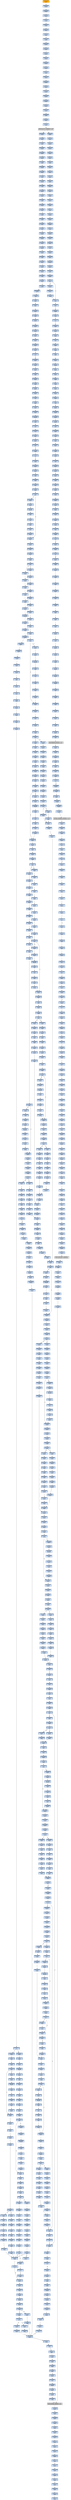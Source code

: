 strict digraph G {
	graph [bgcolor=transparent,
		name=G
	];
	node [color=lightsteelblue,
		fillcolor=lightsteelblue,
		shape=rectangle,
		style=filled
	];
	"0x00160516"	[label="0x00160516
movl"];
	"0x0016051b"	[label="0x0016051b
subl"];
	"0x00160516" -> "0x0016051b"	[color="#000000"];
	"0x00160996"	[label="0x00160996
stosl"];
	"0x00160997"	[label="0x00160997
lodsl"];
	"0x00160996" -> "0x00160997"	[color="#000000"];
	"0x00160322"	[label="0x00160322
orl"];
	"0x00160324"	[label="0x00160324
shll"];
	"0x00160322" -> "0x00160324"	[color="#000000"];
	"0x001605df"	[label="0x001605df
shll"];
	"0x001605e2"	[label="0x001605e2
incl"];
	"0x001605df" -> "0x001605e2"	[color="#000000"];
	"0x00160540"	[label="0x00160540
shrl"];
	"0x00160543"	[label="0x00160543
subl"];
	"0x00160540" -> "0x00160543"	[color="#000000"];
	"0x001606d2"	[label="0x001606d2
subl"];
	"0x001606d5"	[label="0x001606d5
cmpl"];
	"0x001606d2" -> "0x001606d5"	[color="#000000"];
	"0x001607c3"	[label="0x001607c3
cmpl"];
	"0x001607c5"	[label="0x001607c5
ja"];
	"0x001607c3" -> "0x001607c5"	[color="#000000"];
	"0x00161174"	[label="0x00161174
testl"];
	"0x00161176"	[label="0x00161176
je"];
	"0x00161174" -> "0x00161176"	[color="#000000"];
	"0x001610c6"	[label="0x001610c6
addl"];
	"0x001610c9"	[label="0x001610c9
jmp"];
	"0x001610c6" -> "0x001610c9"	[color="#000000"];
	"0x0016031f"	[label="0x0016031f
shll"];
	"0x0016031f" -> "0x00160322"	[color="#000000"];
	"0x00160534"	[label="0x00160534
jmp"];
	"0x001605ba"	[label="0x001605ba
movl"];
	"0x00160534" -> "0x001605ba"	[color="#000000"];
	"0x0016085a"	[label="0x0016085a
pushl"];
	"0x0016085b"	[label="0x0016085b
pushl"];
	"0x0016085a" -> "0x0016085b"	[color="#000000"];
	"0x001602bd"	[label="0x001602bd
addl"];
	"0x001602bf"	[label="0x001602bf
cmpl"];
	"0x001602bd" -> "0x001602bf"	[color="#000000"];
	"0x001606d8"	[label="0x001606d8
movl"];
	"0x001606d5" -> "0x001606d8"	[color="#000000"];
	"0x0016078a"	[label="0x0016078a
movl"];
	"0x0016078d"	[label="0x0016078d
addl"];
	"0x0016078a" -> "0x0016078d"	[color="#000000"];
	"0x00160016"	[label="0x00160016
movl"];
	"0x00160019"	[label="0x00160019
andl"];
	"0x00160016" -> "0x00160019"	[color="#000000"];
	"0x001605fb"	[label="0x001605fb
movl"];
	"0x001605fd"	[label="0x001605fd
movl"];
	"0x001605fb" -> "0x001605fd"	[color="#000000"];
	"0x00160431"	[label="0x00160431
jae"];
	"0x00160448"	[label="0x00160448
subl"];
	"0x00160431" -> "0x00160448"	[color="#000000",
		label=T];
	"0x00160433"	[label="0x00160433
movl"];
	"0x00160431" -> "0x00160433"	[color="#000000",
		label=F];
	"0x00160269"	[label="0x00160269
subl"];
	"0x0016026c"	[label="0x0016026c
movl"];
	"0x00160269" -> "0x0016026c"	[color="#000000"];
	"0x001609b5"	[label="0x001609b5
repz"];
	"0x001609b7"	[label="0x001609b7
movl"];
	"0x001609b5" -> "0x001609b7"	[color="#000000"];
	"0x001609a9"	[label="0x001609a9
movl"];
	"0x001609ae"	[label="0x001609ae
addl"];
	"0x001609a9" -> "0x001609ae"	[color="#000000"];
	"0x001604d1"	[label="0x001604d1
setge"];
	"0x001604d4"	[label="0x001604d4
decl"];
	"0x001604d1" -> "0x001604d4"	[color="#000000"];
	"0x00160117"	[label="0x00160117
addl"];
	"0x00160119"	[label="0x00160119
imull"];
	"0x00160117" -> "0x00160119"	[color="#000000"];
	"0x001600e1"	[label="0x001600e1
cmpl"];
	"0x001600e4"	[label="0x001600e4
jae"];
	"0x001600e1" -> "0x001600e4"	[color="#000000"];
	"0x001605f6"	[label="0x001605f6
cmpl"];
	"0x001605f9"	[label="0x001605f9
jae"];
	"0x001605f6" -> "0x001605f9"	[color="#000000"];
	"0x001607bc"	[label="0x001607bc
movl"];
	"0x001607bf"	[label="0x001607bf
addl"];
	"0x001607bc" -> "0x001607bf"	[color="#000000"];
	"0x001601c2"	[label="0x001601c2
je"];
	"0x001601c4"	[label="0x001601c4
cmpl"];
	"0x001601c2" -> "0x001601c4"	[color="#000000",
		label=F];
	"0x0016022b"	[label="0x0016022b
cmpl"];
	"0x001601c2" -> "0x0016022b"	[color="#000000",
		label=T];
	"0x0016028b"	[label="0x0016028b
movl"];
	"0x0016028e"	[label="0x0016028e
movl"];
	"0x0016028b" -> "0x0016028e"	[color="#000000"];
	"0x00160525"	[label="0x00160525
movl"];
	"0x00160527"	[label="0x00160527
leal"];
	"0x00160525" -> "0x00160527"	[color="#000000"];
	"0x001603be"	[label="0x001603be
movl"];
	"0x001603c1"	[label="0x001603c1
movl"];
	"0x001603be" -> "0x001603c1"	[color="#000000"];
	"0x00160a3f"	[label="0x00160a3f
je"];
	"0x00160abc"	[label="0x00160abc
movl"];
	"0x00160a3f" -> "0x00160abc"	[color="#000000",
		label=T];
	"0x0016015c"	[label="0x0016015c
movl"];
	"0x0016015f"	[label="0x0016015f
cmpl"];
	"0x0016015c" -> "0x0016015f"	[color="#000000"];
	"0x001607a0"	[label="0x001607a0
orl"];
	"0x001607a3"	[label="0x001607a3
movl"];
	"0x001607a0" -> "0x001607a3"	[color="#000000"];
	"0x00160113"	[label="0x00160113
movl"];
	"0x00160116"	[label="0x00160116
incl"];
	"0x00160113" -> "0x00160116"	[color="#000000"];
	"0x00160966"	[label="0x00160966
pushl"];
	"0x00160967"	[label="0x00160967
pushl"];
	"0x00160966" -> "0x00160967"	[color="#000000"];
	"0x00160557"	[label="0x00160557
shll"];
	"0x0016055a"	[label="0x0016055a
orl"];
	"0x00160557" -> "0x0016055a"	[color="#000000"];
	"0x0041bfc9"	[label="0x0041bfc9
movb"];
	"0x0041bfcb"	[label="0x0041bfcb
call"];
	"0x0041bfc9" -> "0x0041bfcb"	[color="#000000"];
	"0x001606ee"	[label="0x001606ee
movl"];
	"0x001606f1"	[label="0x001606f1
jnl"];
	"0x001606ee" -> "0x001606f1"	[color="#000000"];
	"0x001604aa"	[label="0x001604aa
movl"];
	"0x001604ac"	[label="0x001604ac
shrl"];
	"0x001604aa" -> "0x001604ac"	[color="#000000"];
	"0x0041c062"	[label="0x0041c062
ret"];
	"0x0041c10f"	[label="0x0041c10f
popl"];
	"0x0041c062" -> "0x0041c10f"	[color="#000000"];
	"0x00160123"	[label="0x00160123
leal"];
	"0x0016012a"	[label="0x0016012a
movl"];
	"0x00160123" -> "0x0016012a"	[color="#000000"];
	"0x00160070"	[label="0x00160070
movl"];
	"0x00160073"	[label="0x00160073
andl"];
	"0x00160070" -> "0x00160073"	[color="#000000"];
	"0x0016046a"	[label="0x0016046a
movl"];
	"0x0016046d"	[label="0x0016046d
movl"];
	"0x0016046a" -> "0x0016046d"	[color="#000000"];
	"0x001605b0"	[label="0x001605b0
pushl"];
	"0x001605b2"	[label="0x001605b2
movl"];
	"0x001605b0" -> "0x001605b2"	[color="#000000"];
	"0x00161090"	[label="0x00161090
xorl"];
	"0x00161092"	[label="0x00161092
cmpl"];
	"0x00161090" -> "0x00161092"	[color="#000000"];
	"0x0041c10a"	[label="0x0041c10a
pushl"];
	"0x0041c10b"	[label="0x0041c10b
pushl"];
	"0x0041c10a" -> "0x0041c10b"	[color="#000000"];
	"0x00160b12"	[label="0x00160b12
addl"];
	"0x00160b14"	[label="0x00160b14
popl"];
	"0x00160b12" -> "0x00160b14"	[color="#000000"];
	"0x0041c043"	[label="0x0041c043
incl"];
	"0x0041c044"	[label="0x0041c044
adcb"];
	"0x0041c043" -> "0x0041c044"	[color="#000000"];
	"0x0041c0f1"	[label="0x0041c0f1
movl"];
	"0x0041c0f3"	[label="0x0041c0f3
movl"];
	"0x0041c0f1" -> "0x0041c0f3"	[color="#000000"];
	"0x0016044b"	[label="0x0016044b
subl"];
	"0x00160448" -> "0x0016044b"	[color="#000000"];
	"0x001601f8"	[label="0x001601f8
movl"];
	"0x001601fa"	[label="0x001601fa
shrl"];
	"0x001601f8" -> "0x001601fa"	[color="#000000"];
	"0x0016009f"	[label="0x0016009f
popl"];
	"0x001600a0"	[label="0x001600a0
popl"];
	"0x0016009f" -> "0x001600a0"	[color="#000000"];
	"0x00160065"	[label="0x00160065
movl"];
	"0x00160067"	[label="0x00160067
movl"];
	"0x00160065" -> "0x00160067"	[color="#000000"];
	"0x0041c0e3"	[label="0x0041c0e3
call"];
	VIRTUALALLOC_KERNEL32_DLL	[color=lightgrey,
		fillcolor=lightgrey,
		label="VIRTUALALLOC_KERNEL32_DLL
VIRTUALALLOC-KERNEL32-DLL"];
	"0x0041c0e3" -> VIRTUALALLOC_KERNEL32_DLL	[color="#000000"];
	"0x001603cd"	[label="0x001603cd
movb"];
	"0x001603d0"	[label="0x001603d0
movb"];
	"0x001603cd" -> "0x001603d0"	[color="#000000"];
	"0x0016030f"	[label="0x0016030f
cmpl"];
	"0x00160314"	[label="0x00160314
jae"];
	"0x0016030f" -> "0x00160314"	[color="#000000"];
	"0x0016065b"	[label="0x0016065b
jmp"];
	"0x00160660"	[label="0x00160660
movl"];
	"0x0016065b" -> "0x00160660"	[color="#000000"];
	"0x00160b1f"	[label="0x00160b1f
pushl"];
	"0x00160b20"	[label="0x00160b20
pushl"];
	"0x00160b1f" -> "0x00160b20"	[color="#000000"];
	"0x00160554"	[label="0x00160554
movzbl"];
	"0x00160554" -> "0x00160557"	[color="#000000"];
	"0x001602d7"	[label="0x001602d7
jnl"];
	"0x001602d9"	[label="0x001602d9
andl"];
	"0x001602d7" -> "0x001602d9"	[color="#000000",
		label=F];
	"0x001602df"	[label="0x001602df
movl"];
	"0x001602d7" -> "0x001602df"	[color="#000000",
		label=T];
	"0x001604ee"	[label="0x001604ee
movl"];
	"0x001604f1"	[label="0x001604f1
movl"];
	"0x001604ee" -> "0x001604f1"	[color="#000000"];
	"0x001604f4"	[label="0x001604f4
movzbl"];
	"0x001604f7"	[label="0x001604f7
shll"];
	"0x001604f4" -> "0x001604f7"	[color="#000000"];
	"0x00160187"	[label="0x00160187
cmpl"];
	"0x0016018a"	[label="0x0016018a
jae"];
	"0x00160187" -> "0x0016018a"	[color="#000000"];
	"0x001606c9"	[label="0x001606c9
leal"];
	"0x001606cd"	[label="0x001606cd
decl"];
	"0x001606c9" -> "0x001606cd"	[color="#000000"];
	"0x0041c0e9"	[label="0x0041c0e9
pushl"];
	"0x0041c0ea"	[label="0x0041c0ea
movl"];
	"0x0041c0e9" -> "0x0041c0ea"	[color="#000000"];
	"0x00161095"	[label="0x00161095
jne"];
	"0x00161092" -> "0x00161095"	[color="#000000"];
	"0x001602a9"	[label="0x001602a9
imull"];
	"0x001602ac"	[label="0x001602ac
cmpl"];
	"0x001602a9" -> "0x001602ac"	[color="#000000"];
	"0x00160031"	[label="0x00160031
movl"];
	"0x00160033"	[label="0x00160033
movl"];
	"0x00160031" -> "0x00160033"	[color="#000000"];
	"0x001602ef"	[label="0x001602ef
jmp"];
	"0x001604e7"	[label="0x001604e7
cmpl"];
	"0x001602ef" -> "0x001604e7"	[color="#000000"];
	"0x00160581"	[label="0x00160581
addl"];
	"0x00160583"	[label="0x00160583
shll"];
	"0x00160581" -> "0x00160583"	[color="#000000"];
	"0x00160468"	[label="0x00160468
jae"];
	"0x00160468" -> "0x0016046a"	[color="#000000",
		label=F];
	"0x00160481"	[label="0x00160481
movl"];
	"0x00160468" -> "0x00160481"	[color="#000000",
		label=T];
	"0x00160862"	[label="0x00160862
pushl"];
	"0x00160863"	[label="0x00160863
leal"];
	"0x00160862" -> "0x00160863"	[color="#000000"];
	"0x0016052b"	[label="0x0016052b
xorl"];
	"0x0016052d"	[label="0x0016052d
movl"];
	"0x0016052b" -> "0x0016052d"	[color="#000000"];
	"0x001603d3"	[label="0x001603d3
jmp"];
	"0x001607eb"	[label="0x001607eb
movl"];
	"0x001603d3" -> "0x001607eb"	[color="#000000"];
	"0x001606ab"	[label="0x001606ab
shrl"];
	"0x001606ae"	[label="0x001606ae
addl"];
	"0x001606ab" -> "0x001606ae"	[color="#000000"];
	"0x0016099c"	[label="0x0016099c
cmpl"];
	"0x001609a0"	[label="0x001609a0
je"];
	"0x0016099c" -> "0x001609a0"	[color="#000000"];
	"0x0041c03d"	[label="0x0041c03d
addb"];
	"0x0041c03f"	[label="0x0041c03f
jne"];
	"0x0041c03d" -> "0x0041c03f"	[color="#000000"];
	"0x0016053e"	[label="0x0016053e
movl"];
	"0x0016053e" -> "0x00160540"	[color="#000000"];
	"0x00160319"	[label="0x00160319
movl"];
	"0x0016031c"	[label="0x0016031c
movzbl"];
	"0x00160319" -> "0x0016031c"	[color="#000000"];
	"0x001602b8"	[label="0x001602b8
subl"];
	"0x001602ba"	[label="0x001602ba
shrl"];
	"0x001602b8" -> "0x001602ba"	[color="#000000"];
	"0x00160276"	[label="0x00160276
subl"];
	"0x00160278"	[label="0x00160278
movl"];
	"0x00160276" -> "0x00160278"	[color="#000000"];
	"0x00160727"	[label="0x00160727
cmpl"];
	"0x0016072a"	[label="0x0016072a
jb"];
	"0x00160727" -> "0x0016072a"	[color="#000000"];
	"0x00160851"	[label="0x00160851
movl"];
	"0x00160853"	[label="0x00160853
movl"];
	"0x00160851" -> "0x00160853"	[color="#000000"];
	"0x001605f3"	[label="0x001605f3
imull"];
	"0x001605f3" -> "0x001605f6"	[color="#000000"];
	"0x001611ba"	[label="0x001611ba
jmp"];
	"0x00161168"	[label="0x00161168
movl"];
	"0x001611ba" -> "0x00161168"	[color="#000000"];
	"0x00160674"	[label="0x00160674
cmpl"];
	"0x00160679"	[label="0x00160679
jae"];
	"0x00160674" -> "0x00160679"	[color="#000000"];
	"0x0041c10d"	[label="0x0041c10d
call"];
	"0x0041bfba"	[label="0x0041bfba
pusha"];
	"0x0041c10d" -> "0x0041bfba"	[color="#000000"];
	"0x001600f1"	[label="0x001600f1
subl"];
	"0x001600f3"	[label="0x001600f3
shrl"];
	"0x001600f1" -> "0x001600f3"	[color="#000000"];
	"0x00161300"	[label="0x00161300
leal"];
	"0x00161306"	[label="0x00161306
movl"];
	"0x00161300" -> "0x00161306"	[color="#000000"];
	"0x00160b49"	[label="0x00160b49
xorl"];
	"0x00160b4b"	[label="0x00160b4b
addl"];
	"0x00160b49" -> "0x00160b4b"	[color="#000000"];
	"0x0016067b"	[label="0x0016067b
movl"];
	"0x00160679" -> "0x0016067b"	[color="#000000",
		label=F];
	"0x00160692"	[label="0x00160692
movl"];
	"0x00160679" -> "0x00160692"	[color="#000000",
		label=T];
	"0x0016048b"	[label="0x0016048b
cmpl"];
	"0x0016048e"	[label="0x0016048e
jae"];
	"0x0016048b" -> "0x0016048e"	[color="#000000"];
	"0x001601df"	[label="0x001601df
movl"];
	"0x001601e2"	[label="0x001601e2
movl"];
	"0x001601df" -> "0x001601e2"	[color="#000000"];
	"0x0016038f"	[label="0x0016038f
jae"];
	"0x001603d8"	[label="0x001603d8
subl"];
	"0x0016038f" -> "0x001603d8"	[color="#000000",
		label=T];
	"0x00160391"	[label="0x00160391
movl"];
	"0x0016038f" -> "0x00160391"	[color="#000000",
		label=F];
	"0x00160435"	[label="0x00160435
movl"];
	"0x00160433" -> "0x00160435"	[color="#000000"];
	"0x00160b15"	[label="0x00160b15
popl"];
	"0x00160b16"	[label="0x00160b16
popl"];
	"0x00160b15" -> "0x00160b16"	[color="#000000"];
	"0x001600f8"	[label="0x001600f8
movl"];
	"0x001600fa"	[label="0x001600fa
movzbl"];
	"0x001600f8" -> "0x001600fa"	[color="#000000"];
	"0x00160316"	[label="0x00160316
movl"];
	"0x00160316" -> "0x00160319"	[color="#000000"];
	"0x00160799"	[label="0x00160799
subl"];
	"0x0016079b"	[label="0x0016079b
movl"];
	"0x00160799" -> "0x0016079b"	[color="#000000"];
	"0x001604a3"	[label="0x001604a3
jmp"];
	"0x001604bc"	[label="0x001604bc
movl"];
	"0x001604a3" -> "0x001604bc"	[color="#000000"];
	"0x00160968"	[label="0x00160968
call"];
	"0x0016096d"	[label="0x0016096d
popl"];
	"0x00160968" -> "0x0016096d"	[color="#000000"];
	"0x00160b17"	[label="0x00160b17
popl"];
	"0x00160b16" -> "0x00160b17"	[color="#000000"];
	"0x00160755"	[label="0x00160755
movl"];
	"0x00160758"	[label="0x00160758
movl"];
	"0x00160755" -> "0x00160758"	[color="#000000"];
	"0x001600d1"	[label="0x001600d1
incl"];
	"0x001600d4"	[label="0x001600d4
movl"];
	"0x001600d1" -> "0x001600d4"	[color="#000000"];
	"0x001604af"	[label="0x001604af
subl"];
	"0x001604b1"	[label="0x001604b1
movl"];
	"0x001604af" -> "0x001604b1"	[color="#000000"];
	"0x001605cf"	[label="0x001605cf
jae"];
	"0x001605d1"	[label="0x001605d1
movl"];
	"0x001605cf" -> "0x001605d1"	[color="#000000",
		label=F];
	"0x001605e8"	[label="0x001605e8
movl"];
	"0x001605cf" -> "0x001605e8"	[color="#000000",
		label=T];
	"0x00160143"	[label="0x00160143
shll"];
	"0x00160146"	[label="0x00160146
movl"];
	"0x00160143" -> "0x00160146"	[color="#000000"];
	"0x001606c4"	[label="0x001606c4
subl"];
	"0x001606c6"	[label="0x001606c6
movl"];
	"0x001606c4" -> "0x001606c6"	[color="#000000"];
	"0x00160735"	[label="0x00160735
leal"];
	"0x0016073b"	[label="0x0016073b
shll"];
	"0x00160735" -> "0x0016073b"	[color="#000000"];
	"0x00160658"	[label="0x00160658
movl"];
	"0x00160658" -> "0x0016065b"	[color="#000000"];
	"0x0016068f"	[label="0x0016068f
movl"];
	"0x0016068f" -> "0x00160692"	[color="#000000"];
	"0x00160b0f"	[label="0x00160b0f
movl"];
	"0x00160b0f" -> "0x00160b12"	[color="#000000"];
	"0x001604c5"	[label="0x001604c5
movl"];
	"0x001604c8"	[label="0x001604c8
movl"];
	"0x001604c5" -> "0x001604c8"	[color="#000000"];
	"0x001611b7"	[label="0x001611b7
addl"];
	"0x001611b7" -> "0x001611ba"	[color="#000000"];
	"0x0041c0d7"	[label="0x0041c0d7
pushl"];
	"0x0041c0da"	[label="0x0041c0da
pushl"];
	"0x0041c0d7" -> "0x0041c0da"	[color="#000000"];
	"0x00160463"	[label="0x00160463
cmpl"];
	"0x00160463" -> "0x00160468"	[color="#000000"];
	"0x00160308"	[label="0x00160308
leal"];
	"0x00160308" -> "0x0016030f"	[color="#000000"];
	"0x0016019a"	[label="0x0016019a
movl"];
	"0x0016019d"	[label="0x0016019d
addl"];
	"0x0016019a" -> "0x0016019d"	[color="#000000"];
	"0x0016044d"	[label="0x0016044d
movl"];
	"0x0016044b" -> "0x0016044d"	[color="#000000"];
	"0x00160b45"	[label="0x00160b45
addl"];
	"0x00160b47"	[label="0x00160b47
addl"];
	"0x00160b45" -> "0x00160b47"	[color="#000000"];
	"0x00160575"	[label="0x00160575
movl"];
	"0x00160577"	[label="0x00160577
movl"];
	"0x00160575" -> "0x00160577"	[color="#000000"];
	"0x0041bfc8"	[label="0x0041bfc8
movsb"];
	"0x0041bfc8" -> "0x0041bfc9"	[color="#000000"];
	"0x0016040d"	[label="0x0016040d
movl"];
	"0x00160410"	[label="0x00160410
movl"];
	"0x0016040d" -> "0x00160410"	[color="#000000"];
	"0x00160357"	[label="0x00160357
movl"];
	"0x0016035a"	[label="0x0016035a
addl"];
	"0x00160357" -> "0x0016035a"	[color="#000000"];
	"0x00160184"	[label="0x00160184
imull"];
	"0x00160184" -> "0x00160187"	[color="#000000"];
	"0x00160193"	[label="0x00160193
subl"];
	"0x00160195"	[label="0x00160195
shrl"];
	"0x00160193" -> "0x00160195"	[color="#000000"];
	"0x00160101"	[label="0x00160101
andl"];
	"0x00160104"	[label="0x00160104
pushl"];
	"0x00160101" -> "0x00160104"	[color="#000000"];
	"0x001604b9"	[label="0x001604b9
movl"];
	"0x001604b9" -> "0x001604bc"	[color="#000000"];
	"0x001601ed"	[label="0x001601ed
shll"];
	"0x001601f0"	[label="0x001601f0
incl"];
	"0x001601ed" -> "0x001601f0"	[color="#000000"];
	"0x00401014"	[label="0x00401014
xorl"];
	"0x00401016"	[label="0x00401016
jmp"];
	"0x00401014" -> "0x00401016"	[color="#000000"];
	"0x00160300"	[label="0x00160300
movl"];
	"0x00160302"	[label="0x00160302
movl"];
	"0x00160300" -> "0x00160302"	[color="#000000"];
	"0x00160687"	[label="0x00160687
orl"];
	"0x00160689"	[label="0x00160689
shll"];
	"0x00160687" -> "0x00160689"	[color="#000000"];
	"0x0041c0f6"	[label="0x0041c0f6
movl"];
	"0x0041c0f3" -> "0x0041c0f6"	[color="#000000"];
	"0x001601e5"	[label="0x001601e5
movzbl"];
	"0x001601e8"	[label="0x001601e8
shll"];
	"0x001601e5" -> "0x001601e8"	[color="#000000"];
	"0x0041c148"	[label="0x0041c148
popl"];
	"0x0041c149"	[label="0x0041c149
popl"];
	"0x0041c148" -> "0x0041c149"	[color="#000000"];
	"0x00160037"	[label="0x00160037
movl"];
	"0x0016003a"	[label="0x0016003a
addl"];
	"0x00160037" -> "0x0016003a"	[color="#000000"];
	"0x00160097"	[label="0x00160097
cmpl"];
	"0x0016009a"	[label="0x0016009a
ja"];
	"0x00160097" -> "0x0016009a"	[color="#000000"];
	"0x001602e6"	[label="0x001602e6
movl"];
	"0x001602e9"	[label="0x001602e9
addl"];
	"0x001602e6" -> "0x001602e9"	[color="#000000"];
	"0x00160257"	[label="0x00160257
subl"];
	"0x0016025b"	[label="0x0016025b
jmp"];
	"0x00160257" -> "0x0016025b"	[color="#000000"];
	"0x001606a2"	[label="0x001606a2
movl"];
	"0x001606a4"	[label="0x001606a4
movl"];
	"0x001606a2" -> "0x001606a4"	[color="#000000"];
	"0x001604cb"	[label="0x001604cb
xorl"];
	"0x001604c8" -> "0x001604cb"	[color="#000000"];
	"0x00160b58"	[label="0x00160b58
call"];
	GETPROCADDRESS_KERNEL32_DLL	[color=lightgrey,
		fillcolor=lightgrey,
		label="GETPROCADDRESS_KERNEL32_DLL
GETPROCADDRESS-KERNEL32-DLL"];
	"0x00160b58" -> GETPROCADDRESS_KERNEL32_DLL	[color="#000000"];
	"0x00160b50"	[label="0x00160b50
movl"];
	"0x00160b52"	[label="0x00160b52
addl"];
	"0x00160b50" -> "0x00160b52"	[color="#000000"];
	"0x00160965"	[label="0x00160965
pushl"];
	"0x00160965" -> "0x00160966"	[color="#000000"];
	"0x00160512"	[label="0x00160512
jae"];
	"0x00160514"	[label="0x00160514
movl"];
	"0x00160512" -> "0x00160514"	[color="#000000",
		label=F];
	"0x00160539"	[label="0x00160539
subl"];
	"0x00160512" -> "0x00160539"	[color="#000000",
		label=T];
	"0x00160856"	[label="0x00160856
leal"];
	"0x00160859"	[label="0x00160859
pushl"];
	"0x00160856" -> "0x00160859"	[color="#000000"];
	"0x0016072c"	[label="0x0016072c
subl"];
	"0x0016072a" -> "0x0016072c"	[color="#000000",
		label=F];
	"0x00160732"	[label="0x00160732
decl"];
	"0x0016072a" -> "0x00160732"	[color="#000000",
		label=T];
	"0x00160284"	[label="0x00160284
cmpl"];
	"0x00160289"	[label="0x00160289
jae"];
	"0x00160284" -> "0x00160289"	[color="#000000"];
	"0x0041c0dc"	[label="0x0041c0dc
movl"];
	"0x0041c0df"	[label="0x0041c0df
addl"];
	"0x0041c0dc" -> "0x0041c0df"	[color="#000000"];
	"0x001612fd"	[label="0x001612fd
addl"];
	"0x001612fd" -> "0x00161300"	[color="#000000"];
	"0x001603e6"	[label="0x001603e6
jmp"];
	"0x001603e6" -> "0x001604cb"	[color="#000000"];
	"0x001603e2"	[label="0x001603e2
subl"];
	"0x001603e4"	[label="0x001603e4
movl"];
	"0x001603e2" -> "0x001603e4"	[color="#000000"];
	"0x00160424"	[label="0x00160424
movl"];
	"0x00160426"	[label="0x00160426
movl"];
	"0x00160424" -> "0x00160426"	[color="#000000"];
	"0x00160522"	[label="0x00160522
shll"];
	"0x00160522" -> "0x00160525"	[color="#000000"];
	"0x001602f9"	[label="0x001602f9
movl"];
	"0x001602fb"	[label="0x001602fb
shrl"];
	"0x001602f9" -> "0x001602fb"	[color="#000000"];
	"0x001603b7"	[label="0x001603b7
setge"];
	"0x001603ba"	[label="0x001603ba
leal"];
	"0x001603b7" -> "0x001603ba"	[color="#000000"];
	"0x001607e4"	[label="0x001607e4
je"];
	"0x001607e4" -> "0x001607eb"	[color="#000000",
		label=T];
	"0x00401005"	[label="0x00401005
pushl"];
	"0x00401006"	[label="0x00401006
pushl"];
	"0x00401005" -> "0x00401006"	[color="#000000"];
	"0x001602b1"	[label="0x001602b1
movl"];
	"0x001602b3"	[label="0x001602b3
movl"];
	"0x001602b1" -> "0x001602b3"	[color="#000000"];
	"0x001606a0"	[label="0x001606a0
jae"];
	"0x001606a0" -> "0x001606a2"	[color="#000000",
		label=F];
	"0x001606b7"	[label="0x001606b7
subl"];
	"0x001606a0" -> "0x001606b7"	[color="#000000",
		label=T];
	"0x00160b01"	[label="0x00160b01
pushl"];
	"0x00160b03"	[label="0x00160b03
pushl"];
	"0x00160b01" -> "0x00160b03"	[color="#000000"];
	"0x00160013"	[label="0x00160013
movl"];
	"0x00160013" -> "0x00160016"	[color="#000000"];
	"0x0041bfbb"	[label="0x0041bfbb
movl"];
	"0x0041bfba" -> "0x0041bfbb"	[color="#000000"];
	"0x00160b47" -> "0x00160b49"	[color="#000000"];
	"0x0016034c"	[label="0x0016034c
movl"];
	"0x0016034f"	[label="0x0016034f
addl"];
	"0x0016034c" -> "0x0016034f"	[color="#000000"];
	"0x00160106"	[label="0x00160106
popl"];
	"0x00160104" -> "0x00160106"	[color="#000000"];
	"0x00160048"	[label="0x00160048
addl"];
	"0x0016004d"	[label="0x0016004d
movb"];
	"0x00160048" -> "0x0016004d"	[color="#000000"];
	"0x001600fe"	[label="0x001600fe
movl"];
	"0x001600fa" -> "0x001600fe"	[color="#000000"];
	"0x0016027a"	[label="0x0016027a
movl"];
	"0x0016027d"	[label="0x0016027d
leal"];
	"0x0016027a" -> "0x0016027d"	[color="#000000"];
	"0x0041c046"	[label="0x0041c046
ret"];
	"0x0041c044" -> "0x0041c046"	[color="#000000"];
	"0x001602c3"	[label="0x001602c3
movl"];
	"0x001602bf" -> "0x001602c3"	[color="#000000"];
	"0x00160afc"	[label="0x00160afc
pushl"];
	"0x00160afc" -> "0x00160b01"	[color="#000000"];
	"0x0041c008"	[label="0x0041c008
shrl"];
	"0x0041c00a"	[label="0x0041c00a
je"];
	"0x0041c008" -> "0x0041c00a"	[color="#000000"];
	"0x0041c0d2"	[label="0x0041c0d2
pushl"];
	"0x0041c0d2" -> "0x0041c0d7"	[color="#000000"];
	"0x00160398"	[label="0x00160398
subl"];
	"0x0016039a"	[label="0x0016039a
shrl"];
	"0x00160398" -> "0x0016039a"	[color="#000000"];
	"0x001612f7"	[label="0x001612f7
movl"];
	"0x001612fa"	[label="0x001612fa
movl"];
	"0x001612f7" -> "0x001612fa"	[color="#000000"];
	"0x001611bc"	[label="0x001611bc
xorl"];
	"0x00161176" -> "0x001611bc"	[color="#000000",
		label=T];
	"0x00160b54"	[label="0x00160b54
pushl"];
	"0x00160b55"	[label="0x00160b55
pushl"];
	"0x00160b54" -> "0x00160b55"	[color="#000000"];
	"0x0041c111"	[label="0x0041c111
addl"];
	"0x0041c114"	[label="0x0041c114
movl"];
	"0x0041c111" -> "0x0041c114"	[color="#000000"];
	"0x001600b6"	[label="0x001600b6
leal"];
	"0x001600b9"	[label="0x001600b9
cmpl"];
	"0x001600b6" -> "0x001600b9"	[color="#000000"];
	"0x0041c0bf"	[label="0x0041c0bf
pushl"];
	"0x0041c0c0"	[label="0x0041c0c0
pushl"];
	"0x0041c0bf" -> "0x0041c0c0"	[color="#000000"];
	"0x00160297"	[label="0x00160297
orl"];
	"0x00160299"	[label="0x00160299
shll"];
	"0x00160297" -> "0x00160299"	[color="#000000"];
	"0x0016070a"	[label="0x0016070a
jae"];
	"0x0016070c"	[label="0x0016070c
movl"];
	"0x0016070a" -> "0x0016070c"	[color="#000000",
		label=F];
	"0x00160723"	[label="0x00160723
shrl"];
	"0x0016070a" -> "0x00160723"	[color="#000000",
		label=T];
	"0x00160507"	[label="0x00160507
movl"];
	"0x00160509"	[label="0x00160509
shrl"];
	"0x00160507" -> "0x00160509"	[color="#000000"];
	"0x00160876"	[label="0x00160876
call"];
	VIRTUALFREE_KERNEL32_DLL	[color=lightgrey,
		fillcolor=lightgrey,
		label="VIRTUALFREE_KERNEL32_DLL
VIRTUALFREE-KERNEL32-DLL"];
	"0x00160876" -> VIRTUALFREE_KERNEL32_DLL	[color="#000000"];
	"0x0041c0ca"	[label="0x0041c0ca
movl"];
	"0x0041c0cd"	[label="0x0041c0cd
pushl"];
	"0x0041c0ca" -> "0x0041c0cd"	[color="#000000"];
	"0x001609a5"	[label="0x001609a5
testl"];
	"0x001609a7"	[label="0x001609a7
je"];
	"0x001609a5" -> "0x001609a7"	[color="#000000"];
	"0x001609a2"	[label="0x001609a2
movl"];
	"0x001609a0" -> "0x001609a2"	[color="#000000",
		label=F];
	"0x00160152"	[label="0x00160152
leal"];
	"0x00160155"	[label="0x00160155
leal"];
	"0x00160152" -> "0x00160155"	[color="#000000"];
	"0x0016075b"	[label="0x0016075b
movzbl"];
	"0x0016075e"	[label="0x0016075e
shll"];
	"0x0016075b" -> "0x0016075e"	[color="#000000"];
	"0x00160010"	[label="0x00160010
subl"];
	"0x00160010" -> "0x00160013"	[color="#000000"];
	"0x0041c110"	[label="0x0041c110
popl"];
	"0x0041c10f" -> "0x0041c110"	[color="#000000"];
	"0x0016029f"	[label="0x0016029f
movl"];
	"0x001602a2"	[label="0x001602a2
movl"];
	"0x0016029f" -> "0x001602a2"	[color="#000000"];
	"0x00161296"	[label="0x00161296
popl"];
	"0x00161297"	[label="0x00161297
leave"];
	"0x00161296" -> "0x00161297"	[color="#000000"];
	"0x001602a4"	[label="0x001602a4
movl"];
	"0x001602a2" -> "0x001602a4"	[color="#000000"];
	"0x001601fd"	[label="0x001601fd
imull"];
	"0x00160200"	[label="0x00160200
cmpl"];
	"0x001601fd" -> "0x00160200"	[color="#000000"];
	"0x0016019f"	[label="0x0016019f
movl"];
	"0x0016019d" -> "0x0016019f"	[color="#000000"];
	"0x00160720"	[label="0x00160720
movl"];
	"0x00160720" -> "0x00160723"	[color="#000000"];
	"0x00160428"	[label="0x00160428
shrl"];
	"0x0016042b"	[label="0x0016042b
imull"];
	"0x00160428" -> "0x0016042b"	[color="#000000"];
	"0x001605b9"	[label="0x001605b9
popl"];
	"0x001605b2" -> "0x001605b9"	[color="#000000"];
	"0x00160057"	[label="0x00160057
movl"];
	"0x0016005a"	[label="0x0016005a
movl"];
	"0x00160057" -> "0x0016005a"	[color="#000000"];
	"0x0016056d"	[label="0x0016056d
imull"];
	"0x00160570"	[label="0x00160570
cmpl"];
	"0x0016056d" -> "0x00160570"	[color="#000000"];
	"0x00160490"	[label="0x00160490
movl"];
	"0x00160492"	[label="0x00160492
movl"];
	"0x00160490" -> "0x00160492"	[color="#000000"];
	"0x00160345"	[label="0x00160345
subl"];
	"0x00160347"	[label="0x00160347
shrl"];
	"0x00160345" -> "0x00160347"	[color="#000000"];
	"0x0016057c"	[label="0x0016057c
subl"];
	"0x00160577" -> "0x0016057c"	[color="#000000"];
	"0x0016071a"	[label="0x0016071a
shll"];
	"0x0016071d"	[label="0x0016071d
incl"];
	"0x0016071a" -> "0x0016071d"	[color="#000000"];
	"0x0016023c"	[label="0x0016023c
cmpl"];
	"0x00160240"	[label="0x00160240
movb"];
	"0x0016023c" -> "0x00160240"	[color="#000000"];
	"0x00160334"	[label="0x00160334
imull"];
	"0x00160337"	[label="0x00160337
cmpl"];
	"0x00160334" -> "0x00160337"	[color="#000000"];
	"0x00160271"	[label="0x00160271
subl"];
	"0x00160273"	[label="0x00160273
movl"];
	"0x00160271" -> "0x00160273"	[color="#000000"];
	"0x001609c4"	[label="0x001609c4
addl"];
	"0x001609c7"	[label="0x001609c7
leal"];
	"0x001609c4" -> "0x001609c7"	[color="#000000"];
	"0x0016072f"	[label="0x0016072f
orl"];
	"0x0016072f" -> "0x00160732"	[color="#000000"];
	"0x001600db"	[label="0x001600db
shrl"];
	"0x001600de"	[label="0x001600de
imull"];
	"0x001600db" -> "0x001600de"	[color="#000000"];
	"0x0040100d"	[label="0x0040100d
movl"];
	"0x0040100d" -> "0x00401014"	[color="#000000"];
	"0x00160305"	[label="0x00160305
movl"];
	"0x00160302" -> "0x00160305"	[color="#000000"];
	"0x00160054"	[label="0x00160054
movl"];
	"0x00160054" -> "0x00160057"	[color="#000000"];
	"0x001602c6"	[label="0x001602c6
movl"];
	"0x001602c3" -> "0x001602c6"	[color="#000000"];
	"0x00160609"	[label="0x00160609
movl"];
	"0x0016060c"	[label="0x0016060c
shll"];
	"0x00160609" -> "0x0016060c"	[color="#000000"];
	"0x00160231"	[label="0x00160231
jl"];
	"0x00160233"	[label="0x00160233
movl"];
	"0x00160231" -> "0x00160233"	[color="#000000",
		label=F];
	"0x00160586"	[label="0x00160586
movl"];
	"0x00160583" -> "0x00160586"	[color="#000000"];
	"0x00160389"	[label="0x00160389
imull"];
	"0x0016038c"	[label="0x0016038c
cmpl"];
	"0x00160389" -> "0x0016038c"	[color="#000000"];
	"0x0016009e"	[label="0x0016009e
popl"];
	"0x0016009e" -> "0x0016009f"	[color="#000000"];
	"0x0041c119"	[label="0x0041c119
movl"];
	"0x0041c11c"	[label="0x0041c11c
addl"];
	"0x0041c119" -> "0x0041c11c"	[color="#000000"];
	"0x0016070f"	[label="0x0016070f
movl"];
	"0x0016070c" -> "0x0016070f"	[color="#000000"];
	"0x0016053c"	[label="0x0016053c
subl"];
	"0x0016053c" -> "0x0016053e"	[color="#000000"];
	"0x001603ca"	[label="0x001603ca
movb"];
	"0x001603ca" -> "0x001603cd"	[color="#000000"];
	"0x00160217"	[label="0x00160217
jmp"];
	"0x00160217" -> "0x0016022b"	[color="#000000"];
	"0x001604db"	[label="0x001604db
movl"];
	"0x001604de"	[label="0x001604de
movl"];
	"0x001604db" -> "0x001604de"	[color="#000000"];
	"0x00160853" -> "0x00160856"	[color="#000000"];
	"0x00160169"	[label="0x00160169
movl"];
	"0x0016016c"	[label="0x0016016c
movzbl"];
	"0x00160169" -> "0x0016016c"	[color="#000000"];
	"0x0016077e"	[label="0x0016077e
movl"];
	"0x00160783"	[label="0x00160783
subl"];
	"0x0016077e" -> "0x00160783"	[color="#000000"];
	"0x001600d7"	[label="0x001600d7
movl"];
	"0x001600d9"	[label="0x001600d9
movl"];
	"0x001600d7" -> "0x001600d9"	[color="#000000"];
	"0x00160562"	[label="0x00160562
movl"];
	"0x00160565"	[label="0x00160565
movl"];
	"0x00160562" -> "0x00160565"	[color="#000000"];
	"0x001601bc"	[label="0x001601bc
leal"];
	"0x001601c0"	[label="0x001601c0
testl"];
	"0x001601bc" -> "0x001601c0"	[color="#000000"];
	"0x00160406"	[label="0x00160406
cmpl"];
	"0x0016040b"	[label="0x0016040b
jae"];
	"0x00160406" -> "0x0016040b"	[color="#000000"];
	"0x001603db"	[label="0x001603db
subl"];
	"0x001603d8" -> "0x001603db"	[color="#000000"];
	"0x001600ea"	[label="0x001600ea
movl"];
	"0x001600ec"	[label="0x001600ec
movl"];
	"0x001600ea" -> "0x001600ec"	[color="#000000"];
	"0x0041c0c3"	[label="0x0041c0c3
pushl"];
	"0x0041c0c4"	[label="0x0041c0c4
leal"];
	"0x0041c0c3" -> "0x0041c0c4"	[color="#000000"];
	"0x00160592"	[label="0x00160592
movl"];
	"0x00160599"	[label="0x00160599
jmp"];
	"0x00160592" -> "0x00160599"	[color="#000000"];
	"0x00160633"	[label="0x00160633
jne"];
	"0x00160635"	[label="0x00160635
movl"];
	"0x00160633" -> "0x00160635"	[color="#000000",
		label=F];
	"0x001606e2"	[label="0x001606e2
sarl"];
	"0x001606e4"	[label="0x001606e4
andl"];
	"0x001606e2" -> "0x001606e4"	[color="#000000"];
	"0x00160243"	[label="0x00160243
movb"];
	"0x00160240" -> "0x00160243"	[color="#000000"];
	"0x00160ae5"	[label="0x00160ae5
nop"];
	"0x00160ae6"	[label="0x00160ae6
nop"];
	"0x00160ae5" -> "0x00160ae6"	[color="#000000"];
	"0x00160149"	[label="0x00160149
movl"];
	"0x00160146" -> "0x00160149"	[color="#000000"];
	"0x00160725"	[label="0x00160725
addl"];
	"0x00160725" -> "0x00160727"	[color="#000000"];
	"0x0016003c"	[label="0x0016003c
movl"];
	"0x0016003a" -> "0x0016003c"	[color="#000000"];
	"0x001606b0"	[label="0x001606b0
movl"];
	"0x001606b3"	[label="0x001606b3
addl"];
	"0x001606b0" -> "0x001606b3"	[color="#000000"];
	"0x00160213"	[label="0x00160213
movl"];
	"0x00160215"	[label="0x00160215
addl"];
	"0x00160213" -> "0x00160215"	[color="#000000"];
	"0x0016016f"	[label="0x0016016f
shll"];
	"0x00160172"	[label="0x00160172
orl"];
	"0x0016016f" -> "0x00160172"	[color="#000000"];
	"0x001601b2"	[label="0x001601b2
shrl"];
	"0x001601b5"	[label="0x001601b5
subl"];
	"0x001601b2" -> "0x001601b5"	[color="#000000"];
	"0x001603ff"	[label="0x001603ff
leal"];
	"0x001603ff" -> "0x00160406"	[color="#000000"];
	"0x001600b4"	[label="0x001600b4
addl"];
	"0x001600b4" -> "0x001600b6"	[color="#000000"];
	"0x001605d4"	[label="0x001605d4
movl"];
	"0x001605d1" -> "0x001605d4"	[color="#000000"];
	"0x00160111"	[label="0x00160111
shll"];
	"0x00160111" -> "0x00160113"	[color="#000000"];
	"0x00160753"	[label="0x00160753
jae"];
	"0x00160753" -> "0x00160755"	[color="#000000",
		label=F];
	"0x0016076c"	[label="0x0016076c
movl"];
	"0x00160753" -> "0x0016076c"	[color="#000000",
		label=T];
	"0x00160712"	[label="0x00160712
movzbl"];
	"0x00160715"	[label="0x00160715
shll"];
	"0x00160712" -> "0x00160715"	[color="#000000"];
	"0x00160ade"	[label="0x00160ade
nop"];
	"0x00160adf"	[label="0x00160adf
nop"];
	"0x00160ade" -> "0x00160adf"	[color="#000000"];
	"0x0016130b"	[label="0x0016130b
shll"];
	"0x0016130e"	[label="0x0016130e
pushl"];
	"0x0016130b" -> "0x0016130e"	[color="#000000"];
	"0x001605aa"	[label="0x001605aa
addl"];
	"0x001605aa" -> "0x001605b0"	[color="#000000"];
	"0x001605bd"	[label="0x001605bd
movl"];
	"0x001605c0"	[label="0x001605c0
movl"];
	"0x001605bd" -> "0x001605c0"	[color="#000000"];
	"0x00160b2e"	[label="0x00160b2e
movl"];
	"0x00160b31"	[label="0x00160b31
movl"];
	"0x00160b2e" -> "0x00160b31"	[color="#000000"];
	"0x001601b0"	[label="0x001601b0
movl"];
	"0x001601b0" -> "0x001601b2"	[color="#000000"];
	"0x001606ba"	[label="0x001606ba
movl"];
	"0x001606bd"	[label="0x001606bd
subl"];
	"0x001606ba" -> "0x001606bd"	[color="#000000"];
	"0x0016025b" -> "0x001607eb"	[color="#000000"];
	"0x001606b5"	[label="0x001606b5
jmp"];
	"0x001606b3" -> "0x001606b5"	[color="#000000"];
	"0x001605c3"	[label="0x001605c3
movl"];
	"0x001605c0" -> "0x001605c3"	[color="#000000"];
	"0x001602dd"	[label="0x001602dd
jmp"];
	"0x001602dd" -> "0x001602e6"	[color="#000000"];
	"0x00160700"	[label="0x00160700
jmp"];
	"0x00160745"	[label="0x00160745
xorl"];
	"0x00160700" -> "0x00160745"	[color="#000000"];
	"0x00160393"	[label="0x00160393
movl"];
	"0x00160393" -> "0x00160398"	[color="#000000"];
	"0x001609b9"	[label="0x001609b9
leal"];
	"0x001609b7" -> "0x001609b9"	[color="#000000"];
	"0x0016021c"	[label="0x0016021c
subl"];
	"0x0016021e"	[label="0x0016021e
movl"];
	"0x0016021c" -> "0x0016021e"	[color="#000000"];
	"0x0016055c"	[label="0x0016055c
shll"];
	"0x0016055a" -> "0x0016055c"	[color="#000000"];
	"0x00160b1c"	[label="0x00160b1c
addl"];
	"0x00160b1c" -> "0x00160b1f"	[color="#000000"];
	"0x001604a5"	[label="0x001604a5
subl"];
	"0x001604a8"	[label="0x001604a8
subl"];
	"0x001604a5" -> "0x001604a8"	[color="#000000"];
	"0x001601d2"	[label="0x001601d2
movl"];
	"0x001601d5"	[label="0x001601d5
leal"];
	"0x001601d2" -> "0x001601d5"	[color="#000000"];
	"0x0016011f"	[label="0x0016011f
cmpl"];
	"0x0016011f" -> "0x00160123"	[color="#000000"];
	"0x001600c9"	[label="0x001600c9
shll"];
	"0x001600cc"	[label="0x001600cc
orl"];
	"0x001600c9" -> "0x001600cc"	[color="#000000"];
	"0x00160617"	[label="0x00160617
movl"];
	"0x0016061a"	[label="0x0016061a
subl"];
	"0x00160617" -> "0x0016061a"	[color="#000000"];
	"0x0016006c"	[label="0x0016006c
movl"];
	"0x0016006e"	[label="0x0016006e
repz"];
	"0x0016006c" -> "0x0016006e"	[color="#000000"];
	"0x00160255"	[label="0x00160255
jnl"];
	"0x00160255" -> "0x00160257"	[color="#000000",
		label=F];
	"0x00160260"	[label="0x00160260
subl"];
	"0x00160255" -> "0x00160260"	[color="#000000",
		label=T];
	"0x001612f0"	[label="0x001612f0
popl"];
	"0x001612f1"	[label="0x001612f1
subl"];
	"0x001612f0" -> "0x001612f1"	[color="#000000"];
	"0x00160b3f"	[label="0x00160b3f
movl"];
	"0x00160b42"	[label="0x00160b42
movl"];
	"0x00160b3f" -> "0x00160b42"	[color="#000000"];
	"0x0016002e"	[label="0x0016002e
movl"];
	"0x0016002e" -> "0x00160031"	[color="#000000"];
	"0x00160025"	[label="0x00160025
pushl"];
	"0x00160026"	[label="0x00160026
movl"];
	"0x00160025" -> "0x00160026"	[color="#000000"];
	"0x001603d0" -> "0x001603d3"	[color="#000000"];
	"0x00160684"	[label="0x00160684
shll"];
	"0x00160684" -> "0x00160687"	[color="#000000"];
	"0x001604b3"	[label="0x001604b3
movl"];
	"0x001604b6"	[label="0x001604b6
movl"];
	"0x001604b3" -> "0x001604b6"	[color="#000000"];
	"0x00160785"	[label="0x00160785
shrl"];
	"0x00160788"	[label="0x00160788
addl"];
	"0x00160785" -> "0x00160788"	[color="#000000"];
	"0x001606e7"	[label="0x001606e7
decl"];
	"0x001606e4" -> "0x001606e7"	[color="#000000"];
	"0x0041c14c"	[label="0x0041c14c
popl"];
	"0x0041c14d"	[label="0x0041c14d
popl"];
	"0x0041c14c" -> "0x0041c14d"	[color="#000000"];
	"0x001607e1"	[label="0x001607e1
movl"];
	"0x001607e1" -> "0x001607e4"	[color="#000000"];
	"0x0016018c"	[label="0x0016018c
movl"];
	"0x0016018a" -> "0x0016018c"	[color="#000000",
		label=F];
	"0x001601ab"	[label="0x001601ab
subl"];
	"0x0016018a" -> "0x001601ab"	[color="#000000",
		label=T];
	"0x001604d8"	[label="0x001604d8
addl"];
	"0x001604d8" -> "0x001604db"	[color="#000000"];
	"0x00160982"	[label="0x00160982
cld"];
	"0x00160983"	[label="0x00160983
movl"];
	"0x00160982" -> "0x00160983"	[color="#000000"];
	"0x00401006" -> "0x0040100d"	[color="#000000"];
	"0x001611c2"	[label="0x001611c2
ret"];
	"0x001610bb"	[label="0x001610bb
incl"];
	"0x001611c2" -> "0x001610bb"	[color="#000000"];
	"0x001605a7"	[label="0x001605a7
movl"];
	"0x001605a7" -> "0x001605aa"	[color="#000000"];
	"0x00160b36"	[label="0x00160b36
call"];
	LOADLIBRARYA_KERNEL32_DLL	[color=lightgrey,
		fillcolor=lightgrey,
		label="LOADLIBRARYA_KERNEL32_DLL
LOADLIBRARYA-KERNEL32-DLL"];
	"0x00160b36" -> LOADLIBRARYA_KERNEL32_DLL	[color="#000000"];
	"0x0016017f"	[label="0x0016017f
movl"];
	"0x00160181"	[label="0x00160181
shrl"];
	"0x0016017f" -> "0x00160181"	[color="#000000"];
	"0x0016062d"	[label="0x0016062d
movl"];
	"0x00160630"	[label="0x00160630
decl"];
	"0x0016062d" -> "0x00160630"	[color="#000000"];
	"0x00160095"	[label="0x00160095
jne"];
	"0x00160095" -> "0x00160097"	[color="#000000",
		label=F];
	"0x00401000"	[color=lightgrey,
		fillcolor=orange,
		label="0x00401000
movl"];
	"0x00401000" -> "0x00401005"	[color="#000000"];
	"0x001605f0"	[label="0x001605f0
shrl"];
	"0x001605f0" -> "0x001605f3"	[color="#000000"];
	"0x001603df"	[label="0x001603df
shrl"];
	"0x001603df" -> "0x001603e2"	[color="#000000"];
	"0x0016098b"	[label="0x0016098b
addl"];
	"0x0016098d"	[label="0x0016098d
leal"];
	"0x0016098b" -> "0x0016098d"	[color="#000000"];
	"0x0041bfbf"	[label="0x0041bfbf
movl"];
	"0x0041bfbb" -> "0x0041bfbf"	[color="#000000"];
	"0x00160029"	[label="0x00160029
pushl"];
	"0x0016002a"	[label="0x0016002a
movl"];
	"0x00160029" -> "0x0016002a"	[color="#000000"];
	"0x00160502"	[label="0x00160502
movl"];
	"0x00160505"	[label="0x00160505
movl"];
	"0x00160502" -> "0x00160505"	[color="#000000"];
	"0x00160aeb"	[label="0x00160aeb
call"];
	"0x001612e2"	[label="0x001612e2
pushl"];
	"0x00160aeb" -> "0x001612e2"	[color="#000000"];
	"0x00160ae4"	[label="0x00160ae4
nop"];
	"0x00160ae4" -> "0x00160ae5"	[color="#000000"];
	"0x0041bfe2"	[label="0x0041bfe2
jae"];
	"0x0041c046" -> "0x0041bfe2"	[color="#000000"];
	"0x00160663"	[label="0x00160663
shll"];
	"0x00160660" -> "0x00160663"	[color="#000000"];
	"0x001606f7"	[label="0x001606f7
subl"];
	"0x001606f9"	[label="0x001606f9
leal"];
	"0x001606f7" -> "0x001606f9"	[color="#000000"];
	"0x0041c0ec"	[label="0x0041c0ec
movl"];
	"0x0041c0ea" -> "0x0041c0ec"	[color="#000000"];
	"0x001611aa"	[label="0x001611aa
je"];
	"0x001611b0"	[label="0x001611b0
movl"];
	"0x001611aa" -> "0x001611b0"	[color="#000000",
		label=F];
	"0x00160b4d"	[label="0x00160b4d
je"];
	"0x00160b4f"	[label="0x00160b4f
pushl"];
	"0x00160b4d" -> "0x00160b4f"	[color="#000000",
		label=F];
	"0x00160b3c"	[label="0x00160b3c
movl"];
	"0x00160b3c" -> "0x00160b3f"	[color="#000000"];
	"0x001607ce"	[label="0x001607ce
addl"];
	"0x001607d0"	[label="0x001607d0
movb"];
	"0x001607ce" -> "0x001607d0"	[color="#000000"];
	"0x0041c102"	[label="0x0041c102
movl"];
	"0x0041c105"	[label="0x0041c105
addl"];
	"0x0041c102" -> "0x0041c105"	[color="#000000"];
	"0x0041c107"	[label="0x0041c107
leal"];
	"0x0041c105" -> "0x0041c107"	[color="#000000"];
	"0x001602e9" -> "0x001602ef"	[color="#000000"];
	"0x00160964"	[label="0x00160964
pushl"];
	"0x00160964" -> "0x00160965"	[color="#000000"];
	"0x0041c0e8"	[label="0x0041c0e8
pushl"];
	"0x0041c0e8" -> "0x0041c0e9"	[color="#000000"];
	"0x001605dd"	[label="0x001605dd
orl"];
	"0x001605dd" -> "0x001605df"	[color="#000000"];
	"0x0016026e"	[label="0x0016026e
shrl"];
	"0x0016026e" -> "0x00160271"	[color="#000000"];
	"0x00160225"	[label="0x00160225
movl"];
	"0x00160227"	[label="0x00160227
leal"];
	"0x00160225" -> "0x00160227"	[color="#000000"];
	"0x001607d2"	[label="0x001607d2
decl"];
	"0x001607d0" -> "0x001607d2"	[color="#000000"];
	"0x0016037c"	[label="0x0016037c
incl"];
	"0x0016037f"	[label="0x0016037f
movl"];
	"0x0016037c" -> "0x0016037f"	[color="#000000"];
	"0x001609cd"	[label="0x001609cd
pushl"];
	"0x001609ce"	[label="0x001609ce
call"];
	"0x001609cd" -> "0x001609ce"	[color="#000000"];
	"0x00160174"	[label="0x00160174
shll"];
	"0x00160172" -> "0x00160174"	[color="#000000"];
	"0x001603fc"	[label="0x001603fc
movl"];
	"0x001603fc" -> "0x001603ff"	[color="#000000"];
	"0x0016040b" -> "0x0016040d"	[color="#000000",
		label=F];
	"0x0016040b" -> "0x00160424"	[color="#000000",
		label=T];
	"0x0016054e"	[label="0x0016054e
movl"];
	"0x00160551"	[label="0x00160551
movl"];
	"0x0016054e" -> "0x00160551"	[color="#000000"];
	"0x0041c121"	[label="0x0041c121
movl"];
	"0x0041c124"	[label="0x0041c124
movl"];
	"0x0041c121" -> "0x0041c124"	[color="#000000"];
	"0x0016047e"	[label="0x0016047e
movl"];
	"0x0016047e" -> "0x00160481"	[color="#000000"];
	"0x00160139"	[label="0x00160139
movl"];
	"0x0016013c"	[label="0x0016013c
movzbl"];
	"0x00160139" -> "0x0016013c"	[color="#000000"];
	"0x00160766"	[label="0x00160766
incl"];
	"0x00160769"	[label="0x00160769
movl"];
	"0x00160766" -> "0x00160769"	[color="#000000"];
	"0x0016026c" -> "0x0016026e"	[color="#000000"];
	"0x0041c11f"	[label="0x0041c11f
subl"];
	"0x0041c11c" -> "0x0041c11f"	[color="#000000"];
	"0x001605da"	[label="0x001605da
shll"];
	"0x001605da" -> "0x001605dd"	[color="#000000"];
	"0x0016005d"	[label="0x0016005d
movl"];
	"0x0016005a" -> "0x0016005d"	[color="#000000"];
	"0x001604b6" -> "0x001604b9"	[color="#000000"];
	"0x0016061e"	[label="0x0016061e
shrl"];
	"0x00160621"	[label="0x00160621
subl"];
	"0x0016061e" -> "0x00160621"	[color="#000000"];
	"0x0016066d"	[label="0x0016066d
movl"];
	"0x0016066d" -> "0x00160674"	[color="#000000"];
	"0x001606da"	[label="0x001606da
jl"];
	"0x001606d8" -> "0x001606da"	[color="#000000"];
	"0x00160681"	[label="0x00160681
movzbl"];
	"0x00160681" -> "0x00160684"	[color="#000000"];
	"0x0041c14e"	[label="0x0041c14e
jmp"];
	"0x0041c14d" -> "0x0041c14e"	[color="#000000"];
	"0x00161097"	[label="0x00161097
cmpl"];
	"0x00161099"	[label="0x00161099
je"];
	"0x00161097" -> "0x00161099"	[color="#000000"];
	"0x00160b14" -> "0x00160b15"	[color="#000000"];
	"0x001610c1"	[label="0x001610c1
popl"];
	"0x001610c2"	[label="0x001610c2
leave"];
	"0x001610c1" -> "0x001610c2"	[color="#000000"];
	"0x0016002c"	[label="0x0016002c
shll"];
	"0x0016002c" -> "0x0016002e"	[color="#000000"];
	"0x0041c0da" -> "0x0041c0dc"	[color="#000000"];
	"0x00160051"	[label="0x00160051
movl"];
	"0x00160051" -> "0x00160054"	[color="#000000"];
	"0x0041c0d0"	[label="0x0041c0d0
pushl"];
	"0x0041c0d0" -> "0x0041c0d2"	[color="#000000"];
	"0x001601a9"	[label="0x001601a9
jmp"];
	"0x001601a9" -> "0x001601c4"	[color="#000000"];
	"0x001602d9" -> "0x001602dd"	[color="#000000"];
	"0x001605a2"	[label="0x001605a2
shrl"];
	"0x001605a5"	[label="0x001605a5
subl"];
	"0x001605a2" -> "0x001605a5"	[color="#000000"];
	"0x0016052d" -> "0x00160534"	[color="#000000"];
	"0x00160b4f" -> "0x00160b50"	[color="#000000"];
	"0x001606d0"	[label="0x001606d0
jne"];
	"0x001606cd" -> "0x001606d0"	[color="#000000"];
	"0x00160264"	[label="0x00160264
jmp"];
	"0x00160260" -> "0x00160264"	[color="#000000"];
	"0x001606c6" -> "0x001606c9"	[color="#000000"];
	"0x0041c116"	[label="0x0041c116
pushl"];
	"0x0041c117"	[label="0x0041c117
movl"];
	"0x0041c116" -> "0x0041c117"	[color="#000000"];
	"0x00160043"	[label="0x00160043
decl"];
	"0x00160044"	[label="0x00160044
decl"];
	"0x00160043" -> "0x00160044"	[color="#000000"];
	"0x00160413"	[label="0x00160413
movzbl"];
	"0x00160410" -> "0x00160413"	[color="#000000"];
	"0x00160181" -> "0x00160184"	[color="#000000"];
	"0x001605e5"	[label="0x001605e5
movl"];
	"0x001605e2" -> "0x001605e5"	[color="#000000"];
	"0x00160994"	[label="0x00160994
stosl"];
	"0x00160995"	[label="0x00160995
lodsl"];
	"0x00160994" -> "0x00160995"	[color="#000000"];
	"0x0016039d"	[label="0x0016039d
addl"];
	"0x0016039f"	[label="0x0016039f
cmpl"];
	"0x0016039d" -> "0x0016039f"	[color="#000000"];
	"0x0016016c" -> "0x0016016f"	[color="#000000"];
	"0x0016059e"	[label="0x0016059e
subl"];
	"0x001605a0"	[label="0x001605a0
movl"];
	"0x0016059e" -> "0x001605a0"	[color="#000000"];
	"0x001603a3"	[label="0x001603a3
movl"];
	"0x001603a5"	[label="0x001603a5
je"];
	"0x001603a3" -> "0x001603a5"	[color="#000000"];
	"0x001606f3"	[label="0x001606f3
shll"];
	"0x001606f5"	[label="0x001606f5
movl"];
	"0x001606f3" -> "0x001606f5"	[color="#000000"];
	"0x0016131b"	[label="0x0016131b
call"];
	VIRTUALPROTECT_KERNEL32	[color=lightgrey,
		fillcolor=lightgrey,
		label="VIRTUALPROTECT_KERNEL32
VIRTUALPROTECT-KERNEL32"];
	"0x0016131b" -> VIRTUALPROTECT_KERNEL32	[color="#000000"];
	"0x00161308"	[label="0x00161308
shrl"];
	"0x00161308" -> "0x0016130b"	[color="#000000"];
	"0x0041c0ce"	[label="0x0041c0ce
movl"];
	"0x0041c0ce" -> "0x0041c0d0"	[color="#000000"];
	"0x001600b1"	[label="0x001600b1
shll"];
	"0x001600b1" -> "0x001600b4"	[color="#000000"];
	"0x00160476"	[label="0x00160476
orl"];
	"0x00160478"	[label="0x00160478
shll"];
	"0x00160476" -> "0x00160478"	[color="#000000"];
	"0x00160ae0"	[label="0x00160ae0
nop"];
	"0x00160ae1"	[label="0x00160ae1
nop"];
	"0x00160ae0" -> "0x00160ae1"	[color="#000000"];
	"0x00160220"	[label="0x00160220
shrl"];
	"0x0016021e" -> "0x00160220"	[color="#000000"];
	"0x001603ee"	[label="0x001603ee
subl"];
	"0x001603f0"	[label="0x001603f0
movl"];
	"0x001603ee" -> "0x001603f0"	[color="#000000"];
	"0x001611bf"	[label="0x001611bf
popl"];
	"0x001611c0"	[label="0x001611c0
popl"];
	"0x001611bf" -> "0x001611c0"	[color="#000000"];
	"0x0016097a"	[label="0x0016097a
movl"];
	"0x0016097d"	[label="0x0016097d
addl"];
	"0x0016097a" -> "0x0016097d"	[color="#000000"];
	"0x00160079"	[label="0x00160079
movl"];
	"0x0016007c"	[label="0x0016007c
orl"];
	"0x00160079" -> "0x0016007c"	[color="#000000"];
	"0x0016045c"	[label="0x0016045c
leal"];
	"0x0016045c" -> "0x00160463"	[color="#000000"];
	"0x0016085e"	[label="0x0016085e
addl"];
	"0x0016085b" -> "0x0016085e"	[color="#000000"];
	"0x00160791"	[label="0x00160791
subl"];
	"0x00160794"	[label="0x00160794
movl"];
	"0x00160791" -> "0x00160794"	[color="#000000"];
	"0x00160207"	[label="0x00160207
movl"];
	"0x0016020c"	[label="0x0016020c
subl"];
	"0x00160207" -> "0x0016020c"	[color="#000000"];
	"0x00160446"	[label="0x00160446
jmp"];
	"0x001604c2"	[label="0x001604c2
movl"];
	"0x00160446" -> "0x001604c2"	[color="#000000"];
	"0x00160060"	[label="0x00160060
movl"];
	"0x00160063"	[label="0x00160063
je"];
	"0x00160060" -> "0x00160063"	[color="#000000"];
	"0x0016042e"	[label="0x0016042e
cmpl"];
	"0x0016042b" -> "0x0016042e"	[color="#000000"];
	"0x0041c0fb"	[label="0x0041c0fb
movl"];
	"0x0041c0fd"	[label="0x0041c0fd
movl"];
	"0x0041c0fb" -> "0x0041c0fd"	[color="#000000"];
	"0x0016050f"	[label="0x0016050f
cmpl"];
	"0x0016050f" -> "0x00160512"	[color="#000000"];
	"0x001603f5"	[label="0x001603f5
subl"];
	"0x001603f7"	[label="0x001603f7
movl"];
	"0x001603f5" -> "0x001603f7"	[color="#000000"];
	"0x00160985"	[label="0x00160985
movl"];
	"0x00160983" -> "0x00160985"	[color="#000000"];
	"0x0041c14b"	[label="0x0041c14b
popl"];
	"0x0041c14b" -> "0x0041c14c"	[color="#000000"];
	"0x0016078f"	[label="0x0016078f
jmp"];
	"0x0016078d" -> "0x0016078f"	[color="#000000"];
	"0x00160747"	[label="0x00160747
incl"];
	"0x00160748"	[label="0x00160748
movl"];
	"0x00160747" -> "0x00160748"	[color="#000000"];
	"0x00160470"	[label="0x00160470
movzbl"];
	"0x0016046d" -> "0x00160470"	[color="#000000"];
	"0x001602d2"	[label="0x001602d2
movl"];
	"0x001602d4"	[label="0x001602d4
movl"];
	"0x001602d2" -> "0x001602d4"	[color="#000000"];
	"0x00160ae9"	[label="0x00160ae9
nop"];
	"0x00160aea"	[label="0x00160aea
pushl"];
	"0x00160ae9" -> "0x00160aea"	[color="#000000"];
	"0x0016032d"	[label="0x0016032d
movl"];
	"0x0016032f"	[label="0x0016032f
movl"];
	"0x0016032d" -> "0x0016032f"	[color="#000000"];
	"0x001607da"	[label="0x001607da
cmpl"];
	"0x001607de"	[label="0x001607de
movb"];
	"0x001607da" -> "0x001607de"	[color="#000000"];
	"0x001603eb"	[label="0x001603eb
subl"];
	"0x001603eb" -> "0x001603ee"	[color="#000000"];
	"0x00160355"	[label="0x00160355
movl"];
	"0x00160355" -> "0x00160357"	[color="#000000"];
	"0x00160077"	[label="0x00160077
pushl"];
	"0x00160073" -> "0x00160077"	[color="#000000"];
	"0x0041bfc3"	[label="0x0041bfc3
cld"];
	"0x0041bfc4"	[label="0x0041bfc4
movb"];
	"0x0041bfc3" -> "0x0041bfc4"	[color="#000000"];
	"0x001604fa"	[label="0x001604fa
orl"];
	"0x001604f7" -> "0x001604fa"	[color="#000000"];
	"0x001606d0" -> "0x001606d2"	[color="#000000",
		label=F];
	"0x001605b9" -> "0x001605ba"	[color="#000000"];
	"0x00160089"	[label="0x00160089
shll"];
	"0x0016008c"	[label="0x0016008c
orl"];
	"0x00160089" -> "0x0016008c"	[color="#000000"];
	"0x00160248"	[label="0x00160248
andl"];
	"0x0016024c"	[label="0x0016024c
jmp"];
	"0x00160248" -> "0x0016024c"	[color="#000000"];
	"0x001606f9" -> "0x00160700"	[color="#000000"];
	"0x00160177"	[label="0x00160177
incl"];
	"0x00160174" -> "0x00160177"	[color="#000000"];
	"0x0016035e"	[label="0x0016035e
leal"];
	"0x00160361"	[label="0x00160361
cmpl"];
	"0x0016035e" -> "0x00160361"	[color="#000000"];
	"0x00160988"	[label="0x00160988
movl"];
	"0x00160985" -> "0x00160988"	[color="#000000"];
	"0x001602fe"	[label="0x001602fe
subl"];
	"0x001602fe" -> "0x00160300"	[color="#000000"];
	"0x001607aa"	[label="0x001607aa
shll"];
	"0x001607ad"	[label="0x001607ad
decl"];
	"0x001607aa" -> "0x001607ad"	[color="#000000"];
	"0x00160497"	[label="0x00160497
subl"];
	"0x00160499"	[label="0x00160499
shrl"];
	"0x00160497" -> "0x00160499"	[color="#000000"];
	"0x001602df" -> "0x001602e6"	[color="#000000"];
	"0x00160573"	[label="0x00160573
jae"];
	"0x00160570" -> "0x00160573"	[color="#000000"];
	"0x001605eb"	[label="0x001605eb
movl"];
	"0x001605ee"	[label="0x001605ee
movl"];
	"0x001605eb" -> "0x001605ee"	[color="#000000"];
	"0x00160340"	[label="0x00160340
movl"];
	"0x00160340" -> "0x00160345"	[color="#000000"];
	"0x00160473"	[label="0x00160473
shll"];
	"0x00160473" -> "0x00160476"	[color="#000000"];
	"0x001604b1" -> "0x001604b3"	[color="#000000"];
	"0x00160589"	[label="0x00160589
leal"];
	"0x00160586" -> "0x00160589"	[color="#000000"];
	"0x001604d5"	[label="0x001604d5
andl"];
	"0x001604d5" -> "0x001604d8"	[color="#000000"];
	"0x0016048e" -> "0x00160490"	[color="#000000",
		label=F];
	"0x0016048e" -> "0x001604a5"	[color="#000000",
		label=T];
	"0x001603e4" -> "0x001603e6"	[color="#000000"];
	"0x00160223"	[label="0x00160223
subl"];
	"0x00160223" -> "0x00160225"	[color="#000000"];
	"0x00160b52" -> "0x00160b54"	[color="#000000"];
	"0x001603fa"	[label="0x001603fa
movl"];
	"0x001603fa" -> "0x001603fc"	[color="#000000"];
	"0x0016009c"	[label="0x0016009c
xorl"];
	"0x0016009c" -> "0x0016009e"	[color="#000000"];
	"0x0016074b"	[label="0x0016074b
movl"];
	"0x00160748" -> "0x0016074b"	[color="#000000"];
	"0x0016018e"	[label="0x0016018e
movl"];
	"0x0016018e" -> "0x00160193"	[color="#000000"];
	"0x0041bfc6"	[label="0x0041bfc6
xorl"];
	"0x0041bfc4" -> "0x0041bfc6"	[color="#000000"];
	"0x0016079e"	[label="0x0016079e
subl"];
	"0x0016079e" -> "0x001607a0"	[color="#000000"];
	"0x0016057e"	[label="0x0016057e
shrl"];
	"0x0016057e" -> "0x00160581"	[color="#000000"];
	"0x00160166"	[label="0x00160166
movl"];
	"0x00160166" -> "0x00160169"	[color="#000000"];
	"0x0016004d" -> "0x00160051"	[color="#000000"];
	"0x001605ca"	[label="0x001605ca
cmpl"];
	"0x001605c3" -> "0x001605ca"	[color="#000000"];
	"0x0016010e"	[label="0x0016010e
movl"];
	"0x0016010e" -> "0x00160111"	[color="#000000"];
	"0x00160024"	[label="0x00160024
pushl"];
	"0x00160024" -> "0x00160025"	[color="#000000"];
	"0x00160b18"	[label="0x00160b18
ret"];
	"0x0041c12c"	[label="0x0041c12c
movl"];
	"0x00160b18" -> "0x0041c12c"	[color="#000000"];
	"0x001603f2"	[label="0x001603f2
shrl"];
	"0x001603f2" -> "0x001603f5"	[color="#000000"];
	"0x00160547"	[label="0x00160547
cmpl"];
	"0x0016054c"	[label="0x0016054c
jae"];
	"0x00160547" -> "0x0016054c"	[color="#000000"];
	"0x001612e8"	[label="0x001612e8
pushl"];
	"0x001612e9"	[label="0x001612e9
pushl"];
	"0x001612e8" -> "0x001612e9"	[color="#000000"];
	"0x00160203"	[label="0x00160203
jae"];
	"0x00160200" -> "0x00160203"	[color="#000000"];
	"0x00160456"	[label="0x00160456
movl"];
	"0x00160459"	[label="0x00160459
movl"];
	"0x00160456" -> "0x00160459"	[color="#000000"];
	"0x00160a3d"	[label="0x00160a3d
testl"];
	"0x00160a3d" -> "0x00160a3f"	[color="#000000"];
	"0x0016063b"	[label="0x0016063b
movl"];
	"0x0016063d"	[label="0x0016063d
shll"];
	"0x0016063b" -> "0x0016063d"	[color="#000000"];
	"0x00160590"	[label="0x00160590
pushl"];
	"0x00160590" -> "0x00160592"	[color="#000000"];
	"0x001612de"	[label="0x001612de
leave"];
	"0x001612df"	[label="0x001612df
ret"];
	"0x001612de" -> "0x001612df"	[color="#000000"];
	"0x001612e3"	[label="0x001612e3
movl"];
	"0x001612e2" -> "0x001612e3"	[color="#000000"];
	"0x00160761"	[label="0x00160761
orl"];
	"0x0016075e" -> "0x00160761"	[color="#000000"];
	"0x0016057c" -> "0x0016057e"	[color="#000000"];
	"0x001612fa" -> "0x001612fd"	[color="#000000"];
	"0x001606a9"	[label="0x001606a9
subl"];
	"0x001606a4" -> "0x001606a9"	[color="#000000"];
	"0x0041c0b4"	[label="0x0041c0b4
popl"];
	"0x0041c0bb"	[label="0x0041c0bb
addl"];
	"0x0041c0b4" -> "0x0041c0bb"	[color="#000000"];
	"0x0016031c" -> "0x0016031f"	[color="#000000"];
	"0x00160246"	[label="0x00160246
jnl"];
	"0x00160246" -> "0x00160248"	[color="#000000",
		label=F];
	"0x00160251"	[label="0x00160251
cmpl"];
	"0x00160246" -> "0x00160251"	[color="#000000",
		label=T];
	"0x0016060f"	[label="0x0016060f
movl"];
	"0x00160612"	[label="0x00160612
jmp"];
	"0x0016060f" -> "0x00160612"	[color="#000000"];
	"0x00161294"	[label="0x00161294
popl"];
	VIRTUALPROTECT_KERNEL32 -> "0x00161294"	[color="#000000"];
	"0x001612ea"	[label="0x001612ea
pushl"];
	"0x001612eb"	[label="0x001612eb
call"];
	"0x001612ea" -> "0x001612eb"	[color="#000000"];
	"0x0016024c" -> "0x001607eb"	[color="#000000"];
	"0x00160b09"	[label="0x00160b09
call"];
	"0x00160b09" -> VIRTUALFREE_KERNEL32_DLL	[color="#000000"];
	"0x001604ec"	[label="0x001604ec
jae"];
	"0x001604ec" -> "0x001604ee"	[color="#000000",
		label=F];
	"0x001604ec" -> "0x00160505"	[color="#000000",
		label=T];
	"0x00160b35"	[label="0x00160b35
pushl"];
	"0x00160b35" -> "0x00160b36"	[color="#000000"];
	"0x0016033a"	[label="0x0016033a
jae"];
	"0x0016033a" -> "0x001603eb"	[color="#000000",
		label=T];
	"0x0016033a" -> "0x00160340"	[color="#000000",
		label=F];
	LOADLIBRARYA_KERNEL32_DLL -> "0x00160b3c"	[color="#000000"];
	"0x001606bf"	[label="0x001606bf
movl"];
	"0x001606bd" -> "0x001606bf"	[color="#000000"];
	"0x00160604"	[label="0x00160604
shrl"];
	"0x00160607"	[label="0x00160607
addl"];
	"0x00160604" -> "0x00160607"	[color="#000000"];
	"0x0016017a"	[label="0x0016017a
movl"];
	"0x0016017d"	[label="0x0016017d
movl"];
	"0x0016017a" -> "0x0016017d"	[color="#000000"];
	"0x001600d9" -> "0x001600db"	[color="#000000"];
	"0x00160b03" -> "0x00160b09"	[color="#000000"];
	"0x001600ce"	[label="0x001600ce
shll"];
	"0x001600ce" -> "0x001600d1"	[color="#000000"];
	"0x001607f7"	[label="0x001607f7
jmp"];
	"0x001607f7" -> "0x0016009c"	[color="#000000"];
	"0x00160656"	[label="0x00160656
jnl"];
	"0x00160656" -> "0x00160658"	[color="#000000",
		label=F];
	"0x0016065d"	[label="0x0016065d
pushl"];
	"0x00160656" -> "0x0016065d"	[color="#000000",
		label=T];
	"0x0016043a"	[label="0x0016043a
subl"];
	"0x00160435" -> "0x0016043a"	[color="#000000"];
	"0x00160419"	[label="0x00160419
orl"];
	"0x0016041b"	[label="0x0016041b
shll"];
	"0x00160419" -> "0x0016041b"	[color="#000000"];
	"0x0041c0c2"	[label="0x0041c0c2
pushl"];
	"0x0041c0c2" -> "0x0041c0c3"	[color="#000000"];
	"0x001604e1"	[label="0x001604e1
addl"];
	"0x001604e1" -> "0x001604e7"	[color="#000000"];
	"0x001609a7" -> "0x001609a9"	[color="#000000",
		label=F];
	"0x001606a9" -> "0x001606ab"	[color="#000000"];
	"0x0016034a"	[label="0x0016034a
addl"];
	"0x00160347" -> "0x0016034a"	[color="#000000"];
	"0x00160092"	[label="0x00160092
movl"];
	"0x00160092" -> "0x00160095"	[color="#000000"];
	"0x00160239"	[label="0x00160239
incl"];
	"0x00160239" -> "0x0016023c"	[color="#000000"];
	"0x00161172"	[label="0x00161172
movl"];
	"0x00161168" -> "0x00161172"	[color="#000000"];
	"0x00160273" -> "0x00160276"	[color="#000000"];
	"0x00160648"	[label="0x00160648
jge"];
	"0x00160648" -> "0x001607bc"	[color="#000000",
		label=T];
	"0x0016064e"	[label="0x0016064e
addl"];
	"0x00160648" -> "0x0016064e"	[color="#000000",
		label=F];
	"0x0041c127"	[label="0x0041c127
movl"];
	"0x0041c12a"	[label="0x0041c12a
call"];
	"0x0041c127" -> "0x0041c12a"	[color="#000000"];
	"0x00160861"	[label="0x00160861
pushl"];
	"0x0016085e" -> "0x00160861"	[color="#000000"];
	"0x00160041"	[label="0x00160041
shll"];
	"0x00160041" -> "0x00160043"	[color="#000000"];
	"0x00160236"	[label="0x00160236
movl"];
	"0x00160236" -> "0x00160239"	[color="#000000"];
	"0x0041c0c4" -> "0x0041c0ca"	[color="#000000"];
	"0x001602b3" -> "0x001602b8"	[color="#000000"];
	"0x001607cc"	[label="0x001607cc
subl"];
	"0x001607cc" -> "0x001607ce"	[color="#000000"];
	"0x00160641"	[label="0x00160641
addl"];
	"0x00160644"	[label="0x00160644
cmpl"];
	"0x00160641" -> "0x00160644"	[color="#000000"];
	"0x00160233" -> "0x00160236"	[color="#000000"];
	"0x0016029c"	[label="0x0016029c
incl"];
	"0x0016029c" -> "0x0016029f"	[color="#000000"];
	"0x0016072c" -> "0x0016072f"	[color="#000000"];
	"0x001606b7" -> "0x001606ba"	[color="#000000"];
	"0x0041c007"	[label="0x0041c007
lodsb"];
	"0x0041bfe2" -> "0x0041c007"	[color="#000000",
		label=T];
	"0x00160205"	[label="0x00160205
movl"];
	"0x00160205" -> "0x00160207"	[color="#000000"];
	"0x00160695"	[label="0x00160695
movl"];
	"0x00160697"	[label="0x00160697
shrl"];
	"0x00160695" -> "0x00160697"	[color="#000000"];
	"0x0016014c"	[label="0x0016014c
andl"];
	"0x0016014c" -> "0x00160152"	[color="#000000"];
	"0x00160337" -> "0x0016033a"	[color="#000000"];
	"0x001602fb" -> "0x001602fe"	[color="#000000"];
	"0x00160573" -> "0x00160575"	[color="#000000",
		label=F];
	"0x0016059b"	[label="0x0016059b
subl"];
	"0x00160573" -> "0x0016059b"	[color="#000000",
		label=T];
	"0x001612f1" -> "0x001612f7"	[color="#000000"];
	"0x001601ca"	[label="0x001601ca
jl"];
	"0x001601c4" -> "0x001601ca"	[color="#000000"];
	"0x0016049e"	[label="0x0016049e
movl"];
	"0x001604a1"	[label="0x001604a1
movl"];
	"0x0016049e" -> "0x001604a1"	[color="#000000"];
	"0x001612eb" -> "0x001612f0"	[color="#000000"];
	"0x00160623"	[label="0x00160623
movl"];
	"0x00160621" -> "0x00160623"	[color="#000000"];
	"0x001612e5"	[label="0x001612e5
addl"];
	"0x001612e3" -> "0x001612e5"	[color="#000000"];
	"0x001607ca"	[label="0x001607ca
movl"];
	"0x001607ca" -> "0x001607cc"	[color="#000000"];
	"0x0016000d"	[label="0x0016000d
pushl"];
	"0x0016000e"	[label="0x0016000e
movl"];
	"0x0016000d" -> "0x0016000e"	[color="#000000"];
	"0x001601eb"	[label="0x001601eb
orl"];
	"0x001601eb" -> "0x001601ed"	[color="#000000"];
	"0x001601d0"	[label="0x001601d0
jmp"];
	"0x001601ca" -> "0x001601d0"	[color="#000000",
		label=F];
	"0x001610bc"	[label="0x001610bc
jne"];
	"0x001610bb" -> "0x001610bc"	[color="#000000"];
	"0x001601b7"	[label="0x001601b7
movl"];
	"0x001601ba"	[label="0x001601ba
movl"];
	"0x001601b7" -> "0x001601ba"	[color="#000000"];
	"0x001612db"	[label="0x001612db
popl"];
	GETPROCADDRESS_KERNEL32_DLL -> "0x001612db"	[color="#000000"];
	"0x0016051d"	[label="0x0016051d
shrl"];
	"0x0016051b" -> "0x0016051d"	[color="#000000"];
	"0x0016067e"	[label="0x0016067e
movl"];
	"0x0016067b" -> "0x0016067e"	[color="#000000"];
	"0x0041c137"	[label="0x0041c137
popl"];
	"0x0041c138"	[label="0x0041c138
jmp"];
	"0x0041c137" -> "0x0041c138"	[color="#000000"];
	"0x00160384"	[label="0x00160384
movl"];
	"0x00160386"	[label="0x00160386
shrl"];
	"0x00160384" -> "0x00160386"	[color="#000000"];
	"0x001603c7"	[label="0x001603c7
incl"];
	"0x001603c7" -> "0x001603ca"	[color="#000000"];
	"0x001602f4"	[label="0x001602f4
subl"];
	"0x001602f7"	[label="0x001602f7
subl"];
	"0x001602f4" -> "0x001602f7"	[color="#000000"];
	"0x00160107"	[label="0x00160107
subb"];
	"0x0016010a"	[label="0x0016010a
xorl"];
	"0x00160107" -> "0x0016010a"	[color="#000000"];
	"0x00160251" -> "0x00160255"	[color="#000000"];
	"0x0041c0af"	[label="0x0041c0af
movl"];
	"0x00401016" -> "0x0041c0af"	[color="#000000"];
	VIRTUALALLOC_KERNEL32_DLL -> "0x00160851"	[color="#000000"];
	"0x0041c0e5"	[label="0x0041c0e5
popl"];
	VIRTUALALLOC_KERNEL32_DLL -> "0x0041c0e5"	[color="#000000"];
	"0x001607de" -> "0x001607e1"	[color="#000000"];
	"0x00160758" -> "0x0016075b"	[color="#000000"];
	"0x00160995" -> "0x00160996"	[color="#000000"];
	"0x00160551" -> "0x00160554"	[color="#000000"];
	"0x00160771"	[label="0x00160771
shrl"];
	"0x00160774"	[label="0x00160774
imull"];
	"0x00160771" -> "0x00160774"	[color="#000000"];
	"0x00160612" -> "0x00160630"	[color="#000000"];
	"0x00160459" -> "0x0016045c"	[color="#000000"];
	"0x0016007f"	[label="0x0016007f
popl"];
	"0x00160080"	[label="0x00160080
movl"];
	"0x0016007f" -> "0x00160080"	[color="#000000"];
	"0x001612dc"	[label="0x001612dc
popl"];
	"0x001612db" -> "0x001612dc"	[color="#000000"];
	"0x001603ab"	[label="0x001603ab
movl"];
	"0x001603a5" -> "0x001603ab"	[color="#000000",
		label=F];
	"0x00160327"	[label="0x00160327
incl"];
	"0x00160324" -> "0x00160327"	[color="#000000"];
	"0x00161172" -> "0x00161174"	[color="#000000"];
	"0x001605ee" -> "0x001605f0"	[color="#000000"];
	"0x001612e9" -> "0x001612ea"	[color="#000000"];
	"0x001603b3"	[label="0x001603b3
cmpl"];
	"0x001603b3" -> "0x001603b7"	[color="#000000"];
	"0x0041c11f" -> "0x0041c121"	[color="#000000"];
	"0x001606e8"	[label="0x001606e8
orl"];
	"0x001606eb"	[label="0x001606eb
cmpl"];
	"0x001606e8" -> "0x001606eb"	[color="#000000"];
	VIRTUALFREE_KERNEL32_DLL -> "0x00160b0f"	[color="#000000"];
	"0x00160426" -> "0x00160428"	[color="#000000"];
	"0x00160b19"	[label="0x00160b19
pushl"];
	"0x001609ce" -> "0x00160b19"	[color="#000000"];
	"0x0016034a" -> "0x0016034c"	[color="#000000"];
	"0x0016044f"	[label="0x0016044f
shrl"];
	"0x00160452"	[label="0x00160452
subl"];
	"0x0016044f" -> "0x00160452"	[color="#000000"];
	"0x001600fe" -> "0x00160101"	[color="#000000"];
	"0x00160155" -> "0x0016015c"	[color="#000000"];
	"0x0016055f"	[label="0x0016055f
incl"];
	"0x0016055f" -> "0x00160562"	[color="#000000"];
	"0x0016071d" -> "0x00160720"	[color="#000000"];
	"0x0041c0ef"	[label="0x0041c0ef
addl"];
	"0x0041c0ec" -> "0x0041c0ef"	[color="#000000"];
	"0x00160377"	[label="0x00160377
shll"];
	"0x0016037a"	[label="0x0016037a
orl"];
	"0x00160377" -> "0x0016037a"	[color="#000000"];
	"0x00160b28"	[label="0x00160b28
subl"];
	"0x00160b28" -> "0x00160b2e"	[color="#000000"];
	"0x001604bf"	[label="0x001604bf
movl"];
	"0x001604bf" -> "0x001604c2"	[color="#000000"];
	"0x0016049c"	[label="0x0016049c
addl"];
	"0x0016049c" -> "0x0016049e"	[color="#000000"];
	"0x00160416"	[label="0x00160416
shll"];
	"0x00160416" -> "0x00160419"	[color="#000000"];
	"0x001610bf"	[label="0x001610bf
popl"];
	"0x001610c0"	[label="0x001610c0
popl"];
	"0x001610bf" -> "0x001610c0"	[color="#000000"];
	"0x00160867"	[label="0x00160867
call"];
	"0x00160867" -> "0x0016000d"	[color="#000000"];
	"0x00160077" -> "0x00160079"	[color="#000000"];
	"0x00160063" -> "0x00160065"	[color="#000000",
		label=F];
	"0x0016130f"	[label="0x0016130f
leal"];
	"0x00161312"	[label="0x00161312
pushl"];
	"0x0016130f" -> "0x00161312"	[color="#000000"];
	"0x001600a1"	[label="0x001600a1
leave"];
	"0x001600a2"	[label="0x001600a2
ret"];
	"0x001600a1" -> "0x001600a2"	[color="#000000"];
	"0x00160b21"	[label="0x00160b21
pushl"];
	"0x00160b20" -> "0x00160b21"	[color="#000000"];
	"0x001601ae"	[label="0x001601ae
subl"];
	"0x001601ae" -> "0x001601b0"	[color="#000000"];
	"0x001602f7" -> "0x001602f9"	[color="#000000"];
	"0x001604cd"	[label="0x001604cd
cmpl"];
	"0x001604cb" -> "0x001604cd"	[color="#000000"];
	"0x001604a8" -> "0x001604aa"	[color="#000000"];
	"0x001605d7"	[label="0x001605d7
movzbl"];
	"0x001605d7" -> "0x001605da"	[color="#000000"];
	"0x00160652"	[label="0x00160652
cmpl"];
	"0x00160652" -> "0x00160656"	[color="#000000"];
	"0x0016044d" -> "0x0016044f"	[color="#000000"];
	"0x00161099" -> "0x001610bf"	[color="#000000",
		label=T];
	"0x001602c9"	[label="0x001602c9
movl"];
	"0x001602c6" -> "0x001602c9"	[color="#000000"];
	"0x00161295"	[label="0x00161295
popl"];
	"0x00161295" -> "0x00161296"	[color="#000000"];
	"0x001606c1"	[label="0x001606c1
shrl"];
	"0x001606bf" -> "0x001606c1"	[color="#000000"];
	"0x001602cc"	[label="0x001602cc
movl"];
	"0x001602c9" -> "0x001602cc"	[color="#000000"];
	"0x0041c0cd" -> "0x0041c0ce"	[color="#000000"];
	"0x0016018c" -> "0x0016018e"	[color="#000000"];
	"0x00160454"	[label="0x00160454
movl"];
	"0x00160454" -> "0x00160456"	[color="#000000"];
	"0x0016059b" -> "0x0016059e"	[color="#000000"];
	"0x00160264" -> "0x001607eb"	[color="#000000"];
	"0x0016099b"	[label="0x0016099b
nop"];
	"0x0016099b" -> "0x0016099c"	[color="#000000"];
	"0x001601a1"	[label="0x001601a1
testl"];
	"0x001601a3"	[label="0x001601a3
jne"];
	"0x001601a1" -> "0x001601a3"	[color="#000000"];
	"0x001607b0"	[label="0x001607b0
jne"];
	"0x001607ad" -> "0x001607b0"	[color="#000000"];
	"0x001606f1" -> "0x001606f3"	[color="#000000",
		label=F];
	"0x00160702"	[label="0x00160702
subl"];
	"0x001606f1" -> "0x00160702"	[color="#000000",
		label=T];
	"0x001609bf"	[label="0x001609bf
addl"];
	"0x001609b9" -> "0x001609bf"	[color="#000000"];
	"0x00160227" -> "0x0016022b"	[color="#000000"];
	"0x0016050c"	[label="0x0016050c
imull"];
	"0x0016050c" -> "0x0016050f"	[color="#000000"];
	"0x0041c0af" -> "0x0041c0b4"	[color="#000000"];
	"0x00160796"	[label="0x00160796
shrl"];
	"0x00160794" -> "0x00160796"	[color="#000000"];
	"0x00160452" -> "0x00160454"	[color="#000000"];
	"0x00160035"	[label="0x00160035
shll"];
	"0x00160033" -> "0x00160035"	[color="#000000"];
	"0x001600cc" -> "0x001600ce"	[color="#000000"];
	"0x001605a0" -> "0x001605a2"	[color="#000000"];
	"0x0016020e"	[label="0x0016020e
shrl"];
	"0x0016020c" -> "0x0016020e"	[color="#000000"];
	"0x001607d9"	[label="0x001607d9
incl"];
	"0x001607d9" -> "0x001607da"	[color="#000000"];
	"0x00160492" -> "0x00160497"	[color="#000000"];
	"0x0016074e"	[label="0x0016074e
cmpl"];
	"0x0016074e" -> "0x00160753"	[color="#000000"];
	"0x0041c059"	[label="0x0041c059
subl"];
	"0x0041c00a" -> "0x0041c059"	[color="#000000",
		label=T];
	"0x0016032a"	[label="0x0016032a
movl"];
	"0x0016032a" -> "0x0016032d"	[color="#000000"];
	"0x00160352"	[label="0x00160352
shll"];
	"0x0016034f" -> "0x00160352"	[color="#000000"];
	"0x00160777"	[label="0x00160777
cmpl"];
	"0x0016077a"	[label="0x0016077a
jae"];
	"0x00160777" -> "0x0016077a"	[color="#000000"];
	"0x001605ca" -> "0x001605cf"	[color="#000000"];
	"0x00160352" -> "0x00160355"	[color="#000000"];
	"0x001600a8"	[label="0x001600a8
andl"];
	"0x001600ab"	[label="0x001600ab
movl"];
	"0x001600a8" -> "0x001600ab"	[color="#000000"];
	"0x0041c0be"	[label="0x0041c0be
pushl"];
	"0x0041c0be" -> "0x0041c0bf"	[color="#000000"];
	"0x001601f3"	[label="0x001601f3
movl"];
	"0x001601f6"	[label="0x001601f6
movl"];
	"0x001601f3" -> "0x001601f6"	[color="#000000"];
	"0x001607a6"	[label="0x001607a6
leal"];
	"0x001607a3" -> "0x001607a6"	[color="#000000"];
	"0x00160993"	[label="0x00160993
lodsl"];
	"0x0016098d" -> "0x00160993"	[color="#000000"];
	"0x0016000e" -> "0x00160010"	[color="#000000"];
	"0x0016027d" -> "0x00160284"	[color="#000000"];
	"0x00160499" -> "0x0016049c"	[color="#000000"];
	"0x001610c3"	[label="0x001610c3
ret"];
	"0x001610c3" -> "0x00160a3d"	[color="#000000"];
	"0x0016035c"	[label="0x0016035c
movl"];
	"0x0016035a" -> "0x0016035c"	[color="#000000"];
	"0x00160327" -> "0x0016032a"	[color="#000000"];
	"0x00160374"	[label="0x00160374
movzbl"];
	"0x00160374" -> "0x00160377"	[color="#000000"];
	"0x0016131a"	[label="0x0016131a
pushl"];
	"0x0016131a" -> "0x0016131b"	[color="#000000"];
	"0x0016001d"	[label="0x0016001d
andl"];
	"0x00160019" -> "0x0016001d"	[color="#000000"];
	"0x0016079b" -> "0x0016079e"	[color="#000000"];
	"0x0016069d"	[label="0x0016069d
cmpl"];
	"0x0016069d" -> "0x001606a0"	[color="#000000"];
	"0x0016039a" -> "0x0016039d"	[color="#000000"];
	"0x00160692" -> "0x00160695"	[color="#000000"];
	"0x00160774" -> "0x00160777"	[color="#000000"];
	"0x001611b2"	[label="0x001611b2
movl"];
	"0x001611b0" -> "0x001611b2"	[color="#000000"];
	"0x00160873"	[label="0x00160873
pushl"];
	"0x00160873" -> "0x00160876"	[color="#000000"];
	"0x001601d8"	[label="0x001601d8
cmpl"];
	"0x001601d5" -> "0x001601d8"	[color="#000000"];
	"0x0016063f"	[label="0x0016063f
subl"];
	"0x0016063f" -> "0x00160641"	[color="#000000"];
	"0x00160545"	[label="0x00160545
movl"];
	"0x00160545" -> "0x00160547"	[color="#000000"];
	"0x001604e7" -> "0x001604ec"	[color="#000000"];
	"0x0016012d"	[label="0x0016012d
jl"];
	"0x0016012a" -> "0x0016012d"	[color="#000000"];
	"0x0016061c"	[label="0x0016061c
movl"];
	"0x0016061a" -> "0x0016061c"	[color="#000000"];
	"0x00160294"	[label="0x00160294
shll"];
	"0x00160294" -> "0x00160297"	[color="#000000"];
	"0x00160219"	[label="0x00160219
subl"];
	"0x00160219" -> "0x0016021c"	[color="#000000"];
	"0x00160b17" -> "0x00160b18"	[color="#000000"];
	"0x00160763"	[label="0x00160763
shll"];
	"0x00160763" -> "0x00160766"	[color="#000000"];
	"0x001606f5" -> "0x001606f7"	[color="#000000"];
	"0x0016010c"	[label="0x0016010c
shrl"];
	"0x0016010a" -> "0x0016010c"	[color="#000000"];
	"0x0016060c" -> "0x0016060f"	[color="#000000"];
	"0x00160331"	[label="0x00160331
shrl"];
	"0x0016032f" -> "0x00160331"	[color="#000000"];
	"0x0016073e"	[label="0x0016073e
movl"];
	"0x0016073b" -> "0x0016073e"	[color="#000000"];
	"0x00160718"	[label="0x00160718
orl"];
	"0x00160718" -> "0x0016071a"	[color="#000000"];
	"0x0041c14a"	[label="0x0041c14a
popl"];
	"0x0041c149" -> "0x0041c14a"	[color="#000000"];
	"0x00160483"	[label="0x00160483
movl"];
	"0x00160481" -> "0x00160483"	[color="#000000"];
	"0x001601b5" -> "0x001601b7"	[color="#000000"];
	"0x001604ac" -> "0x001604af"	[color="#000000"];
	"0x001600f6"	[label="0x001600f6
addl"];
	"0x001600f3" -> "0x001600f6"	[color="#000000"];
	"0x00160b55" -> "0x00160b58"	[color="#000000"];
	"0x001601e8" -> "0x001601eb"	[color="#000000"];
	"0x0016073e" -> "0x00160745"	[color="#000000"];
	"0x001607b2"	[label="0x001607b2
incl"];
	"0x001606da" -> "0x001607b2"	[color="#000000",
		label=T];
	"0x001606e0"	[label="0x001606e0
movl"];
	"0x001606da" -> "0x001606e0"	[color="#000000",
		label=F];
	"0x00160505" -> "0x00160507"	[color="#000000"];
	"0x00160083"	[label="0x00160083
movl"];
	"0x00160080" -> "0x00160083"	[color="#000000"];
	"0x001602a6"	[label="0x001602a6
shrl"];
	"0x001602a6" -> "0x001602a9"	[color="#000000"];
	"0x001604ff"	[label="0x001604ff
incl"];
	"0x001604ff" -> "0x00160502"	[color="#000000"];
	"0x00160589" -> "0x00160590"	[color="#000000"];
	"0x0041c10c"	[label="0x0041c10c
pushl"];
	"0x0041c10c" -> "0x0041c10d"	[color="#000000"];
	"0x00160adf" -> "0x00160ae0"	[color="#000000"];
	"0x0041c0c1"	[label="0x0041c0c1
pushl"];
	"0x0041c0c1" -> "0x0041c0c2"	[color="#000000"];
	"0x001601f0" -> "0x001601f3"	[color="#000000"];
	"0x00160164"	[label="0x00160164
jae"];
	"0x0016015f" -> "0x00160164"	[color="#000000"];
	"0x001600de" -> "0x001600e1"	[color="#000000"];
	"0x001607c7"	[label="0x001607c7
movl"];
	"0x001607c7" -> "0x001607ca"	[color="#000000"];
	"0x00160367"	[label="0x00160367
jae"];
	"0x00160361" -> "0x00160367"	[color="#000000"];
	"0x001603f7" -> "0x001603fa"	[color="#000000"];
	"0x001605e5" -> "0x001605e8"	[color="#000000"];
	"0x00160745" -> "0x00160747"	[color="#000000"];
	"0x00160614"	[label="0x00160614
subl"];
	"0x00160614" -> "0x00160617"	[color="#000000"];
	"0x001610c9" -> "0x00161090"	[color="#000000"];
	"0x001600be"	[label="0x001600be
jae"];
	"0x001600b9" -> "0x001600be"	[color="#000000"];
	"0x0016063a"	[label="0x0016063a
incl"];
	"0x0016063a" -> "0x0016063b"	[color="#000000"];
	"0x00160602"	[label="0x00160602
subl"];
	"0x001605fd" -> "0x00160602"	[color="#000000"];
	"0x00160485"	[label="0x00160485
shrl"];
	"0x00160483" -> "0x00160485"	[color="#000000"];
	"0x00161298"	[label="0x00161298
ret"];
	"0x00161297" -> "0x00161298"	[color="#000000"];
	"0x001606e7" -> "0x001606e8"	[color="#000000"];
	"0x00160629"	[label="0x00160629
leal"];
	"0x00160629" -> "0x0016062d"	[color="#000000"];
	"0x0016068c"	[label="0x0016068c
incl"];
	"0x00160689" -> "0x0016068c"	[color="#000000"];
	"0x00160119" -> "0x0016011f"	[color="#000000"];
	"0x00161306" -> "0x00161308"	[color="#000000"];
	"0x0016077a" -> "0x00160791"	[color="#000000",
		label=T];
	"0x0016077c"	[label="0x0016077c
movl"];
	"0x0016077a" -> "0x0016077c"	[color="#000000",
		label=F];
	"0x001600e4" -> "0x00160269"	[color="#000000",
		label=T];
	"0x001600e4" -> "0x001600ea"	[color="#000000",
		label=F];
	"0x00160638"	[label="0x00160638
xorl"];
	"0x00160638" -> "0x0016063a"	[color="#000000"];
	"0x00160ae7"	[label="0x00160ae7
nop"];
	"0x00160ae6" -> "0x00160ae7"	[color="#000000"];
	"0x00160b4b" -> "0x00160b4d"	[color="#000000"];
	"0x001600d4" -> "0x001600d7"	[color="#000000"];
	"0x00160599" -> "0x001605b9"	[color="#000000"];
	"0x00160974"	[label="0x00160974
leal"];
	"0x00160974" -> "0x0016097a"	[color="#000000"];
	"0x00160607" -> "0x00160609"	[color="#000000"];
	"0x00160b27"	[label="0x00160b27
popl"];
	"0x00160b27" -> "0x00160b28"	[color="#000000"];
	"0x0041c0ef" -> "0x0041c0f1"	[color="#000000"];
	"0x001607b6"	[label="0x001607b6
je"];
	"0x001607b6" -> "0x001607bc"	[color="#000000",
		label=F];
	"0x001612dd"	[label="0x001612dd
popl"];
	"0x001612dc" -> "0x001612dd"	[color="#000000"];
	"0x0041c007" -> "0x0041c008"	[color="#000000"];
	"0x001611be"	[label="0x001611be
popl"];
	"0x001611bc" -> "0x001611be"	[color="#000000"];
	"0x001601a3" -> "0x001601a9"	[color="#000000",
		label=F];
	"0x001601a3" -> "0x0016022b"	[color="#000000",
		label=T];
	"0x00160371"	[label="0x00160371
movl"];
	"0x00160371" -> "0x00160374"	[color="#000000"];
	"0x0016002a" -> "0x0016002c"	[color="#000000"];
	"0x00160314" -> "0x00160316"	[color="#000000",
		label=F];
	"0x00160314" -> "0x0016032d"	[color="#000000",
		label=T];
	"0x00160305" -> "0x00160308"	[color="#000000"];
	"0x00160299" -> "0x0016029c"	[color="#000000"];
	"0x00160abf"	[label="0x00160abf
movl"];
	"0x00160ac1"	[label="0x00160ac1
cmpl"];
	"0x00160abf" -> "0x00160ac1"	[color="#000000"];
	"0x00160b1a"	[label="0x00160b1a
movl"];
	"0x00160b19" -> "0x00160b1a"	[color="#000000"];
	"0x00160988" -> "0x0016098b"	[color="#000000"];
	"0x00161313"	[label="0x00161313
pushl"];
	"0x00161315"	[label="0x00161315
pushl"];
	"0x00161313" -> "0x00161315"	[color="#000000"];
	"0x00160023"	[label="0x00160023
incl"];
	"0x00160023" -> "0x00160024"	[color="#000000"];
	"0x001604bc" -> "0x001604bf"	[color="#000000"];
	"0x001604fc"	[label="0x001604fc
shll"];
	"0x001604fa" -> "0x001604fc"	[color="#000000"];
	"0x001600ec" -> "0x001600f1"	[color="#000000"];
	"0x00160626"	[label="0x00160626
movl"];
	"0x00160626" -> "0x00160629"	[color="#000000"];
	"0x0016096e"	[label="0x0016096e
subl"];
	"0x0016096d" -> "0x0016096e"	[color="#000000"];
	"0x0016017d" -> "0x0016017f"	[color="#000000"];
	"0x00160382"	[label="0x00160382
movl"];
	"0x00160382" -> "0x00160384"	[color="#000000"];
	"0x00160021"	[label="0x00160021
xorl"];
	"0x00160021" -> "0x00160023"	[color="#000000"];
	"0x001610bc" -> "0x001610c6"	[color="#000000",
		label=T];
	"0x00160602" -> "0x00160604"	[color="#000000"];
	"0x00160998"	[label="0x00160998
stosl"];
	"0x00160997" -> "0x00160998"	[color="#000000"];
	"0x00161298" -> "0x00160afc"	[color="#000000"];
	"0x0041c10b" -> "0x0041c10c"	[color="#000000"];
	"0x001602af"	[label="0x001602af
jae"];
	"0x001602af" -> "0x001602b1"	[color="#000000",
		label=F];
	"0x001602af" -> "0x001602f4"	[color="#000000",
		label=T];
	"0x0016043c"	[label="0x0016043c
shrl"];
	"0x0016043a" -> "0x0016043c"	[color="#000000"];
	"0x0016007c" -> "0x0016007f"	[color="#000000"];
	"0x00161095" -> "0x00161097"	[color="#000000",
		label=F];
	"0x00160993" -> "0x00160994"	[color="#000000"];
	"0x00160635" -> "0x00160638"	[color="#000000"];
	"0x001611c1"	[label="0x001611c1
leave"];
	"0x001611c1" -> "0x001611c2"	[color="#000000"];
	"0x0016043f"	[label="0x0016043f
addl"];
	"0x00160441"	[label="0x00160441
movl"];
	"0x0016043f" -> "0x00160441"	[color="#000000"];
	"0x00160488"	[label="0x00160488
imull"];
	"0x00160488" -> "0x0016048b"	[color="#000000"];
	"0x00160666"	[label="0x00160666
leal"];
	"0x00160663" -> "0x00160666"	[color="#000000"];
	"0x00160067" -> "0x0016006c"	[color="#000000"];
	"0x00160866"	[label="0x00160866
pushl"];
	"0x00160866" -> "0x00160867"	[color="#000000"];
	"0x0041c0e6"	[label="0x0041c0e6
movl"];
	"0x0041c0e6" -> "0x0041c0e8"	[color="#000000"];
	"0x001607f1"	[label="0x001607f1
jb"];
	"0x001607f1" -> "0x001607f7"	[color="#000000",
		label=F];
	"0x0016041e"	[label="0x0016041e
incl"];
	"0x00160421"	[label="0x00160421
movl"];
	"0x0016041e" -> "0x00160421"	[color="#000000"];
	"0x00160adc"	[label="0x00160adc
movl"];
	"0x00160adc" -> "0x00160ade"	[color="#000000"];
	"0x001607c5" -> "0x001607c7"	[color="#000000",
		label=F];
	"0x0016096e" -> "0x00160974"	[color="#000000"];
	"0x00160386" -> "0x00160389"	[color="#000000"];
	"0x001600be" -> "0x001600d7"	[color="#000000",
		label=T];
	"0x001600c0"	[label="0x001600c0
movl"];
	"0x001600be" -> "0x001600c0"	[color="#000000",
		label=F];
	"0x00160796" -> "0x00160799"	[color="#000000"];
	"0x0041bfc6" -> "0x0041bfc8"	[color="#000000"];
	"0x001609b0"	[label="0x001609b0
movl"];
	"0x001609ae" -> "0x001609b0"	[color="#000000"];
	"0x0041c061"	[label="0x0041c061
popa"];
	"0x0041c061" -> "0x0041c062"	[color="#000000"];
	"0x001604d4" -> "0x001604d5"	[color="#000000"];
	"0x00160520"	[label="0x00160520
addl"];
	"0x00160520" -> "0x00160522"	[color="#000000"];
	"0x00161294" -> "0x00161295"	[color="#000000"];
	"0x00160b22"	[label="0x00160b22
call"];
	"0x00160b22" -> "0x00160b27"	[color="#000000"];
	"0x0016022b" -> "0x00160231"	[color="#000000"];
	"0x001600ae"	[label="0x001600ae
movl"];
	"0x001600ab" -> "0x001600ae"	[color="#000000"];
	"0x001605f9" -> "0x001605fb"	[color="#000000",
		label=F];
	"0x001605f9" -> "0x00160614"	[color="#000000",
		label=T];
	"0x0016051d" -> "0x00160520"	[color="#000000"];
	"0x00160b1a" -> "0x00160b1c"	[color="#000000"];
	"0x001603ae"	[label="0x001603ae
movl"];
	"0x001603b1"	[label="0x001603b1
xorl"];
	"0x001603ae" -> "0x001603b1"	[color="#000000"];
	"0x001602cf"	[label="0x001602cf
movl"];
	"0x001602cf" -> "0x001602d2"	[color="#000000"];
	"0x00160026" -> "0x00160029"	[color="#000000"];
	"0x00160aea" -> "0x00160aeb"	[color="#000000"];
	"0x0016069a"	[label="0x0016069a
imull"];
	"0x0016069a" -> "0x0016069d"	[color="#000000"];
	"0x001602ba" -> "0x001602bd"	[color="#000000"];
	"0x00160623" -> "0x00160626"	[color="#000000"];
	"0x0016099a"	[label="0x0016099a
stosl"];
	"0x0016099a" -> "0x0016099b"	[color="#000000"];
	"0x00161312" -> "0x00161313"	[color="#000000"];
	"0x001607b3"	[label="0x001607b3
movl"];
	"0x001607b2" -> "0x001607b3"	[color="#000000"];
	"0x001603ba" -> "0x001603be"	[color="#000000"];
	"0x00160140"	[label="0x00160140
movl"];
	"0x00160140" -> "0x00160143"	[color="#000000"];
	"0x001604c2" -> "0x001604c5"	[color="#000000"];
	"0x00160644" -> "0x00160648"	[color="#000000"];
	"0x00160b42" -> "0x00160b45"	[color="#000000"];
	"0x0016076f"	[label="0x0016076f
movl"];
	"0x0016076c" -> "0x0016076f"	[color="#000000"];
	"0x00160211"	[label="0x00160211
addl"];
	"0x00160211" -> "0x00160213"	[color="#000000"];
	"0x00160444"	[label="0x00160444
movl"];
	"0x00160444" -> "0x00160446"	[color="#000000"];
	"0x0016001d" -> "0x00160021"	[color="#000000"];
	"0x001606eb" -> "0x001606ee"	[color="#000000"];
	"0x001601d0" -> "0x00160233"	[color="#000000"];
	"0x00160470" -> "0x00160473"	[color="#000000"];
	"0x00160527" -> "0x0016052b"	[color="#000000"];
	"0x0041c134"	[label="0x0041c134
movl"];
	"0x0041c134" -> "0x0041c137"	[color="#000000"];
	"0x00160278" -> "0x0016027a"	[color="#000000"];
	"0x001603ab" -> "0x001603ae"	[color="#000000"];
	"0x001609b3"	[label="0x001609b3
addl"];
	"0x001609b0" -> "0x001609b3"	[color="#000000"];
	"0x00160999"	[label="0x00160999
lodsl"];
	"0x00160998" -> "0x00160999"	[color="#000000"];
	"0x00160198"	[label="0x00160198
addl"];
	"0x00160198" -> "0x0016019a"	[color="#000000"];
	"0x001604cd" -> "0x001604d1"	[color="#000000"];
	"0x00160220" -> "0x00160223"	[color="#000000"];
	"0x0016042e" -> "0x00160431"	[color="#000000"];
	"0x00161315" -> "0x0016131a"	[color="#000000"];
	"0x00160ae2"	[label="0x00160ae2
nop"];
	"0x00160ae3"	[label="0x00160ae3
nop"];
	"0x00160ae2" -> "0x00160ae3"	[color="#000000"];
	"0x001602cc" -> "0x001602cf"	[color="#000000"];
	"0x001611be" -> "0x001611bf"	[color="#000000"];
	"0x0016005d" -> "0x00160060"	[color="#000000"];
	"0x0016010c" -> "0x0016010e"	[color="#000000"];
	"0x001606e0" -> "0x001606e2"	[color="#000000"];
	"0x0041c100"	[label="0x0041c100
addl"];
	"0x0041c0fd" -> "0x0041c100"	[color="#000000"];
	"0x0016043c" -> "0x0016043f"	[color="#000000"];
	"0x0016063d" -> "0x0016063f"	[color="#000000"];
	"0x00160666" -> "0x0016066d"	[color="#000000"];
	"0x0041c110" -> "0x0041c111"	[color="#000000"];
	"0x00160177" -> "0x0016017a"	[color="#000000"];
	"0x00160045"	[label="0x00160045
movl"];
	"0x00160045" -> "0x00160048"	[color="#000000"];
	"0x0016064e" -> "0x00160652"	[color="#000000"];
	"0x00160543" -> "0x00160545"	[color="#000000"];
	"0x001604a1" -> "0x001604a3"	[color="#000000"];
	"0x0041c132"	[label="0x0041c132
movl"];
	"0x0041c132" -> "0x0041c134"	[color="#000000"];
	"0x001601ba" -> "0x001601bc"	[color="#000000"];
	"0x001607d8"	[label="0x001607d8
incl"];
	"0x001607d8" -> "0x001607d9"	[color="#000000"];
	"0x00160044" -> "0x00160045"	[color="#000000"];
	"0x00160723" -> "0x00160725"	[color="#000000"];
	"0x0016035c" -> "0x0016035e"	[color="#000000"];
	"0x00160215" -> "0x00160217"	[color="#000000"];
	"0x00160715" -> "0x00160718"	[color="#000000"];
	"0x0041c0e1"	[label="0x0041c0e1
movl"];
	"0x0041c0e1" -> "0x0041c0e3"	[color="#000000"];
	"0x0016037a" -> "0x0016037c"	[color="#000000"];
	"0x001607d5"	[label="0x001607d5
movb"];
	"0x001607d5" -> "0x001607d8"	[color="#000000"];
	"0x00160203" -> "0x00160205"	[color="#000000",
		label=F];
	"0x00160203" -> "0x00160219"	[color="#000000",
		label=T];
	"0x001606c1" -> "0x001606c4"	[color="#000000"];
	"0x0016067e" -> "0x00160681"	[color="#000000"];
	"0x00160ac5"	[label="0x00160ac5
jne"];
	"0x00160ac1" -> "0x00160ac5"	[color="#000000"];
	"0x001612dd" -> "0x001612de"	[color="#000000"];
	"0x0016065f"	[label="0x0016065f
popl"];
	"0x0016065f" -> "0x00160660"	[color="#000000"];
	"0x0016008e"	[label="0x0016008e
incl"];
	"0x00160091"	[label="0x00160091
decl"];
	"0x0016008e" -> "0x00160091"	[color="#000000"];
	"0x00160485" -> "0x00160488"	[color="#000000"];
	"0x0016037f" -> "0x00160382"	[color="#000000"];
	"0x0016074b" -> "0x0016074e"	[color="#000000"];
	"0x0016077c" -> "0x0016077e"	[color="#000000"];
	"0x001606b5" -> "0x001606cd"	[color="#000000"];
	"0x0041c114" -> "0x0041c116"	[color="#000000"];
	"0x0041c100" -> "0x0041c102"	[color="#000000"];
	"0x0041c0f9"	[label="0x0041c0f9
addl"];
	"0x0041c0f6" -> "0x0041c0f9"	[color="#000000"];
	"0x00160133"	[label="0x00160133
movl"];
	"0x00160136"	[label="0x00160136
subl"];
	"0x00160133" -> "0x00160136"	[color="#000000"];
	"0x00160035" -> "0x00160037"	[color="#000000"];
	"0x00160761" -> "0x00160763"	[color="#000000"];
	"0x001607b3" -> "0x001607b6"	[color="#000000"];
	"0x0041bfbf" -> "0x0041bfc3"	[color="#000000"];
	"0x0041c041"	[label="0x0041c041
movb"];
	"0x0041c041" -> "0x0041c043"	[color="#000000"];
	"0x0041c12c" -> "0x0041c132"	[color="#000000"];
	"0x0016065d" -> "0x0016065f"	[color="#000000"];
	"0x00160291"	[label="0x00160291
movzbl"];
	"0x0016028e" -> "0x00160291"	[color="#000000"];
	"0x001603dd"	[label="0x001603dd
movl"];
	"0x001603db" -> "0x001603dd"	[color="#000000"];
	"0x001612e5" -> "0x001612e8"	[color="#000000"];
	"0x001600a0" -> "0x001600a1"	[color="#000000"];
	"0x001607a6" -> "0x001607aa"	[color="#000000"];
	"0x00160514" -> "0x00160516"	[color="#000000"];
	"0x00160568"	[label="0x00160568
movl"];
	"0x0016056a"	[label="0x0016056a
shrl"];
	"0x00160568" -> "0x0016056a"	[color="#000000"];
	"0x001609c1"	[label="0x001609c1
addl"];
	"0x001609c1" -> "0x001609c4"	[color="#000000"];
	"0x00160164" -> "0x00160166"	[color="#000000",
		label=F];
	"0x00160164" -> "0x0016017d"	[color="#000000",
		label=T];
	"0x001601e2" -> "0x001601e5"	[color="#000000"];
	"0x0041c146"	[label="0x0041c146
movl"];
	"0x0041c146" -> "0x0041c148"	[color="#000000"];
	"0x00160091" -> "0x00160092"	[color="#000000"];
	"0x001605a5" -> "0x001605a7"	[color="#000000"];
	"0x0016003c" -> "0x00160041"	[color="#000000"];
	"0x001601ab" -> "0x001601ae"	[color="#000000"];
	"0x001605ba" -> "0x001605bd"	[color="#000000"];
	"0x00160331" -> "0x00160334"	[color="#000000"];
	"0x0016061c" -> "0x0016061e"	[color="#000000"];
	"0x001602a4" -> "0x001602a6"	[color="#000000"];
	"0x0016054c" -> "0x0016054e"	[color="#000000",
		label=F];
	"0x0016054c" -> "0x00160565"	[color="#000000",
		label=T];
	"0x00160871"	[label="0x00160871
pushl"];
	"0x00160871" -> "0x00160873"	[color="#000000"];
	"0x00160733"	[label="0x00160733
jne"];
	"0x00160732" -> "0x00160733"	[color="#000000"];
	"0x0041c0f9" -> "0x0041c0fb"	[color="#000000"];
	"0x001601f6" -> "0x001601f8"	[color="#000000"];
	"0x001600c6"	[label="0x001600c6
movzbl"];
	"0x001600c6" -> "0x001600c9"	[color="#000000"];
	"0x001604fc" -> "0x001604ff"	[color="#000000"];
	"0x001610c0" -> "0x001610c1"	[color="#000000"];
	"0x0041c03f" -> "0x0041c046"	[color="#000000",
		label=T];
	"0x0041c03f" -> "0x0041c041"	[color="#000000",
		label=F];
	"0x001609a2" -> "0x001609a5"	[color="#000000"];
	"0x0041c12a" -> "0x00160964"	[color="#000000"];
	"0x0041bfcb" -> "0x0041c03d"	[color="#000000"];
	"0x0016019f" -> "0x001601a1"	[color="#000000"];
	"0x001602ac" -> "0x001602af"	[color="#000000"];
	"0x00160291" -> "0x00160294"	[color="#000000"];
	"0x00160391" -> "0x00160393"	[color="#000000"];
	"0x0041c0df" -> "0x0041c0e1"	[color="#000000"];
	"0x00160861" -> "0x00160862"	[color="#000000"];
	"0x001604f1" -> "0x001604f4"	[color="#000000"];
	"0x001603c4"	[label="0x001603c4
subl"];
	"0x001603c4" -> "0x001603c7"	[color="#000000"];
	"0x00160b21" -> "0x00160b22"	[color="#000000"];
	"0x001611a8"	[label="0x001611a8
testl"];
	"0x001611a8" -> "0x001611aa"	[color="#000000"];
	"0x0041c117" -> "0x0041c119"	[color="#000000"];
	"0x00160769" -> "0x0016076c"	[color="#000000"];
	"0x0041c138" -> "0x0041c146"	[color="#000000"];
	"0x00160086"	[label="0x00160086
movzbl"];
	"0x00160083" -> "0x00160086"	[color="#000000"];
	"0x001600c3"	[label="0x001600c3
movl"];
	"0x001600c3" -> "0x001600c6"	[color="#000000"];
	"0x00160ac5" -> "0x00160adc"	[color="#000000",
		label=T];
	"0x00160980"	[label="0x00160980
subl"];
	"0x0016097d" -> "0x00160980"	[color="#000000"];
	"0x001607b0" -> "0x001607b2"	[color="#000000",
		label=F];
	"0x0016036f"	[label="0x0016036f
movl"];
	"0x0016036f" -> "0x00160371"	[color="#000000"];
	"0x00160086" -> "0x00160089"	[color="#000000"];
	"0x00160967" -> "0x00160968"	[color="#000000"];
	"0x0016047b"	[label="0x0016047b
incl"];
	"0x00160478" -> "0x0016047b"	[color="#000000"];
	"0x0016036c"	[label="0x0016036c
shll"];
	"0x0016036c" -> "0x0016036f"	[color="#000000"];
	"0x001607bf" -> "0x001607c3"	[color="#000000"];
	"0x00160980" -> "0x00160982"	[color="#000000"];
	"0x00160ae1" -> "0x00160ae2"	[color="#000000"];
	"0x001611b4"	[label="0x001611b4
addl"];
	"0x001611b2" -> "0x001611b4"	[color="#000000"];
	"0x001611a7"	[label="0x001611a7
popl"];
	"0x001612df" -> "0x001611a7"	[color="#000000"];
	"0x00160565" -> "0x00160568"	[color="#000000"];
	"0x00160859" -> "0x0016085a"	[color="#000000"];
	"0x00160509" -> "0x0016050c"	[color="#000000"];
	"0x00160136" -> "0x00160139"	[color="#000000"];
	"0x001603f0" -> "0x001603f2"	[color="#000000"];
	"0x001605e8" -> "0x001605eb"	[color="#000000"];
	"0x001601fa" -> "0x001601fd"	[color="#000000"];
	"0x00160369"	[label="0x00160369
movl"];
	"0x00160369" -> "0x0016036c"	[color="#000000"];
	"0x00160421" -> "0x00160424"	[color="#000000"];
	"0x001611b4" -> "0x001611b7"	[color="#000000"];
	"0x001611a7" -> "0x001611a8"	[color="#000000"];
	"0x00160999" -> "0x0016099a"	[color="#000000"];
	"0x0016068c" -> "0x0016068f"	[color="#000000"];
	"0x00160149" -> "0x0016014c"	[color="#000000"];
	"0x0041c0bb" -> "0x0041c0be"	[color="#000000"];
	"0x00160367" -> "0x00160382"	[color="#000000",
		label=T];
	"0x00160367" -> "0x00160369"	[color="#000000",
		label=F];
	"0x0016012d" -> "0x001601d2"	[color="#000000",
		label=T];
	"0x0016012d" -> "0x00160133"	[color="#000000",
		label=F];
	"0x00160705"	[label="0x00160705
cmpl"];
	"0x00160702" -> "0x00160705"	[color="#000000"];
	"0x0016039f" -> "0x001603a3"	[color="#000000"];
	"0x00160ae8"	[label="0x00160ae8
nop"];
	"0x00160ae8" -> "0x00160ae9"	[color="#000000"];
	"0x00160b33"	[label="0x00160b33
addl"];
	"0x00160b33" -> "0x00160b35"	[color="#000000"];
	"0x00160630" -> "0x00160633"	[color="#000000"];
	"0x0041c124" -> "0x0041c127"	[color="#000000"];
	"0x00160ae7" -> "0x00160ae8"	[color="#000000"];
	"0x0041c107" -> "0x0041c10a"	[color="#000000"];
	"0x001604de" -> "0x001604e1"	[color="#000000"];
	"0x00160788" -> "0x0016078a"	[color="#000000"];
	"0x001609b3" -> "0x001609b5"	[color="#000000"];
	"0x001609c7" -> "0x001609cd"	[color="#000000"];
	"0x0041c0c0" -> "0x0041c0c1"	[color="#000000"];
	"0x00160289" -> "0x0016028b"	[color="#000000",
		label=F];
	"0x00160289" -> "0x001602a2"	[color="#000000",
		label=T];
	"0x0016013c" -> "0x00160140"	[color="#000000"];
	"0x001603dd" -> "0x001603df"	[color="#000000"];
	"0x00160705" -> "0x0016070a"	[color="#000000"];
	"0x00160441" -> "0x00160444"	[color="#000000"];
	"0x0016086c"	[label="0x0016086c
pushl"];
	"0x001600a2" -> "0x0016086c"	[color="#000000"];
	"0x001601dd"	[label="0x001601dd
jae"];
	"0x001601d8" -> "0x001601dd"	[color="#000000"];
	"0x0016006e" -> "0x00160070"	[color="#000000"];
	"0x001600c0" -> "0x001600c3"	[color="#000000"];
	"0x001602d4" -> "0x001602d7"	[color="#000000"];
	"0x0016038c" -> "0x0016038f"	[color="#000000"];
	"0x001603b1" -> "0x001603b3"	[color="#000000"];
	"0x001606ae" -> "0x001606b0"	[color="#000000"];
	"0x00160783" -> "0x00160785"	[color="#000000"];
	"0x00160413" -> "0x00160416"	[color="#000000"];
	"0x001605d4" -> "0x001605d7"	[color="#000000"];
	"0x0016070f" -> "0x00160712"	[color="#000000"];
	"0x0016130e" -> "0x0016130f"	[color="#000000"];
	"0x00160106" -> "0x00160107"	[color="#000000"];
	"0x001601c0" -> "0x001601c2"	[color="#000000"];
	"0x001610c2" -> "0x001610c3"	[color="#000000"];
	"0x00160697" -> "0x0016069a"	[color="#000000"];
	"0x0041c0e5" -> "0x0041c0e6"	[color="#000000"];
	"0x00160863" -> "0x00160866"	[color="#000000"];
	"0x00160b31" -> "0x00160b33"	[color="#000000"];
	"0x0016041b" -> "0x0016041e"	[color="#000000"];
	"0x0016008c" -> "0x0016008e"	[color="#000000"];
	"0x0016078f" -> "0x001607aa"	[color="#000000"];
	"0x0041c14a" -> "0x0041c14b"	[color="#000000"];
	"0x001600ae" -> "0x001600b1"	[color="#000000"];
	"0x0016055c" -> "0x0016055f"	[color="#000000"];
	"0x00160733" -> "0x00160735"	[color="#000000",
		label=F];
	"0x0016056a" -> "0x0016056d"	[color="#000000"];
	"0x001607d2" -> "0x001607d5"	[color="#000000"];
	"0x00160195" -> "0x00160198"	[color="#000000"];
	"0x001611c0" -> "0x001611c1"	[color="#000000"];
	"0x001609bf" -> "0x001609c1"	[color="#000000"];
	"0x00160539" -> "0x0016053c"	[color="#000000"];
	"0x00160116" -> "0x00160117"	[color="#000000"];
	"0x00160abc" -> "0x00160abf"	[color="#000000"];
	"0x00160243" -> "0x00160246"	[color="#000000"];
	"0x0041c05d"	[label="0x0041c05d
movl"];
	"0x0041c059" -> "0x0041c05d"	[color="#000000"];
	"0x001607ee"	[label="0x001607ee
cmpl"];
	"0x001607eb" -> "0x001607ee"	[color="#000000"];
	"0x0016086c" -> "0x00160871"	[color="#000000"];
	"0x001600f6" -> "0x001600f8"	[color="#000000"];
	"0x0016009a" -> "0x001600a8"	[color="#000000",
		label=T];
	"0x00160ae3" -> "0x00160ae4"	[color="#000000"];
	"0x001601dd" -> "0x001601df"	[color="#000000",
		label=F];
	"0x001601dd" -> "0x001601f6"	[color="#000000",
		label=T];
	"0x0041c05d" -> "0x0041c061"	[color="#000000"];
	"0x0016020e" -> "0x00160211"	[color="#000000"];
	"0x0016047b" -> "0x0016047e"	[color="#000000"];
	"0x0016076f" -> "0x00160771"	[color="#000000"];
	"0x001607ee" -> "0x001607f1"	[color="#000000"];
	"0x001603c1" -> "0x001603c4"	[color="#000000"];
}
